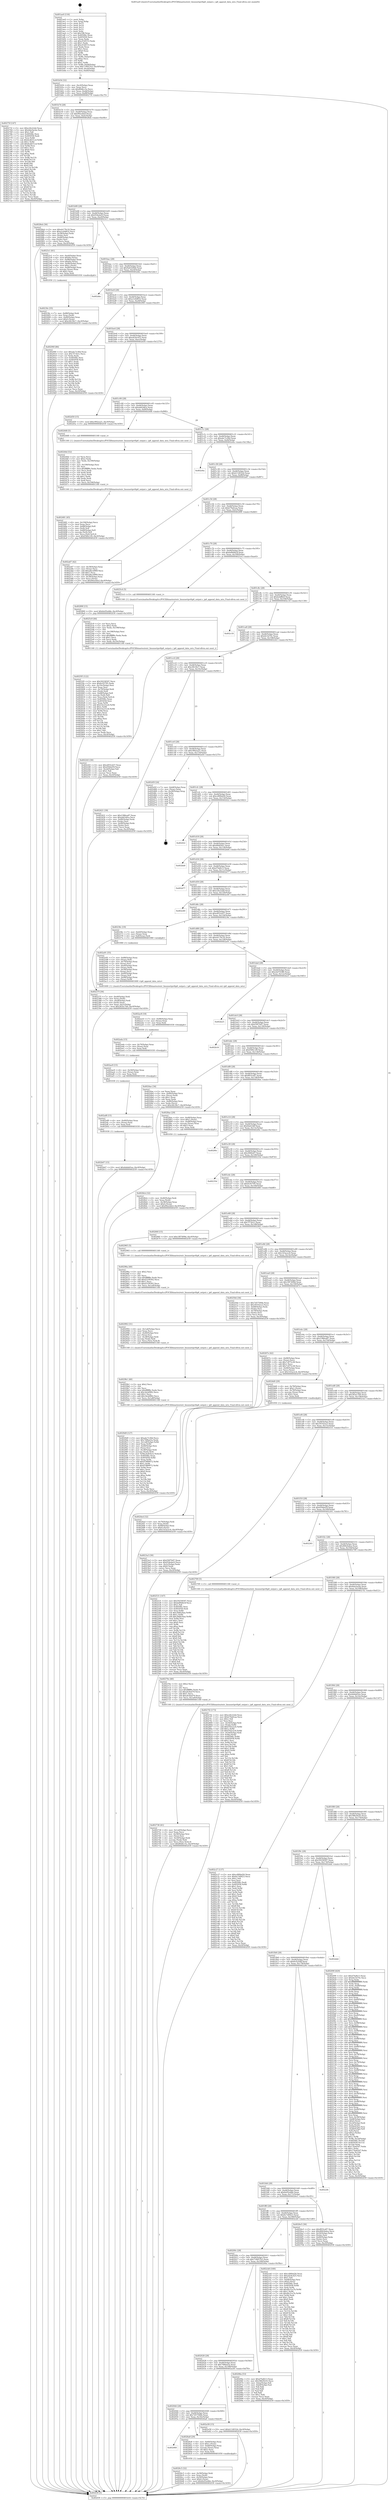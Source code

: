 digraph "0x401ae0" {
  label = "0x401ae0 (/mnt/c/Users/mathe/Desktop/tcc/POCII/binaries/extr_linuxnetipv6ip6_output.c_ip6_append_data_mtu_Final-ollvm.out::main(0))"
  labelloc = "t"
  node[shape=record]

  Entry [label="",width=0.3,height=0.3,shape=circle,fillcolor=black,style=filled]
  "0x401b54" [label="{
     0x401b54 [32]\l
     | [instrs]\l
     &nbsp;&nbsp;0x401b54 \<+6\>: mov -0xc0(%rbp),%eax\l
     &nbsp;&nbsp;0x401b5a \<+2\>: mov %eax,%ecx\l
     &nbsp;&nbsp;0x401b5c \<+6\>: sub $0x80dfcc5e,%ecx\l
     &nbsp;&nbsp;0x401b62 \<+6\>: mov %eax,-0xd4(%rbp)\l
     &nbsp;&nbsp;0x401b68 \<+6\>: mov %ecx,-0xd8(%rbp)\l
     &nbsp;&nbsp;0x401b6e \<+6\>: je 000000000040275f \<main+0xc7f\>\l
  }"]
  "0x40275f" [label="{
     0x40275f [147]\l
     | [instrs]\l
     &nbsp;&nbsp;0x40275f \<+5\>: mov $0xe2fe22dd,%eax\l
     &nbsp;&nbsp;0x402764 \<+5\>: mov $0x4da5acba,%ecx\l
     &nbsp;&nbsp;0x402769 \<+2\>: mov $0x1,%dl\l
     &nbsp;&nbsp;0x40276b \<+7\>: mov 0x40506c,%esi\l
     &nbsp;&nbsp;0x402772 \<+7\>: mov 0x405058,%edi\l
     &nbsp;&nbsp;0x402779 \<+3\>: mov %esi,%r8d\l
     &nbsp;&nbsp;0x40277c \<+7\>: sub $0x6cdb51cd,%r8d\l
     &nbsp;&nbsp;0x402783 \<+4\>: sub $0x1,%r8d\l
     &nbsp;&nbsp;0x402787 \<+7\>: add $0x6cdb51cd,%r8d\l
     &nbsp;&nbsp;0x40278e \<+4\>: imul %r8d,%esi\l
     &nbsp;&nbsp;0x402792 \<+3\>: and $0x1,%esi\l
     &nbsp;&nbsp;0x402795 \<+3\>: cmp $0x0,%esi\l
     &nbsp;&nbsp;0x402798 \<+4\>: sete %r9b\l
     &nbsp;&nbsp;0x40279c \<+3\>: cmp $0xa,%edi\l
     &nbsp;&nbsp;0x40279f \<+4\>: setl %r10b\l
     &nbsp;&nbsp;0x4027a3 \<+3\>: mov %r9b,%r11b\l
     &nbsp;&nbsp;0x4027a6 \<+4\>: xor $0xff,%r11b\l
     &nbsp;&nbsp;0x4027aa \<+3\>: mov %r10b,%bl\l
     &nbsp;&nbsp;0x4027ad \<+3\>: xor $0xff,%bl\l
     &nbsp;&nbsp;0x4027b0 \<+3\>: xor $0x0,%dl\l
     &nbsp;&nbsp;0x4027b3 \<+3\>: mov %r11b,%r14b\l
     &nbsp;&nbsp;0x4027b6 \<+4\>: and $0x0,%r14b\l
     &nbsp;&nbsp;0x4027ba \<+3\>: and %dl,%r9b\l
     &nbsp;&nbsp;0x4027bd \<+3\>: mov %bl,%r15b\l
     &nbsp;&nbsp;0x4027c0 \<+4\>: and $0x0,%r15b\l
     &nbsp;&nbsp;0x4027c4 \<+3\>: and %dl,%r10b\l
     &nbsp;&nbsp;0x4027c7 \<+3\>: or %r9b,%r14b\l
     &nbsp;&nbsp;0x4027ca \<+3\>: or %r10b,%r15b\l
     &nbsp;&nbsp;0x4027cd \<+3\>: xor %r15b,%r14b\l
     &nbsp;&nbsp;0x4027d0 \<+3\>: or %bl,%r11b\l
     &nbsp;&nbsp;0x4027d3 \<+4\>: xor $0xff,%r11b\l
     &nbsp;&nbsp;0x4027d7 \<+3\>: or $0x0,%dl\l
     &nbsp;&nbsp;0x4027da \<+3\>: and %dl,%r11b\l
     &nbsp;&nbsp;0x4027dd \<+3\>: or %r11b,%r14b\l
     &nbsp;&nbsp;0x4027e0 \<+4\>: test $0x1,%r14b\l
     &nbsp;&nbsp;0x4027e4 \<+3\>: cmovne %ecx,%eax\l
     &nbsp;&nbsp;0x4027e7 \<+6\>: mov %eax,-0xc0(%rbp)\l
     &nbsp;&nbsp;0x4027ed \<+5\>: jmp 0000000000402f39 \<main+0x1459\>\l
  }"]
  "0x401b74" [label="{
     0x401b74 [28]\l
     | [instrs]\l
     &nbsp;&nbsp;0x401b74 \<+5\>: jmp 0000000000401b79 \<main+0x99\>\l
     &nbsp;&nbsp;0x401b79 \<+6\>: mov -0xd4(%rbp),%eax\l
     &nbsp;&nbsp;0x401b7f \<+5\>: sub $0x90ee4dcf,%eax\l
     &nbsp;&nbsp;0x401b84 \<+6\>: mov %eax,-0xdc(%rbp)\l
     &nbsp;&nbsp;0x401b8a \<+6\>: je 00000000004028eb \<main+0xe0b\>\l
  }"]
  Exit [label="",width=0.3,height=0.3,shape=circle,fillcolor=black,style=filled,peripheries=2]
  "0x4028eb" [label="{
     0x4028eb [36]\l
     | [instrs]\l
     &nbsp;&nbsp;0x4028eb \<+5\>: mov $0xeb179c16,%eax\l
     &nbsp;&nbsp;0x4028f0 \<+5\>: mov $0xa1e0d832,%ecx\l
     &nbsp;&nbsp;0x4028f5 \<+4\>: mov -0x38(%rbp),%rdx\l
     &nbsp;&nbsp;0x4028f9 \<+2\>: mov (%rdx),%esi\l
     &nbsp;&nbsp;0x4028fb \<+4\>: mov -0x48(%rbp),%rdx\l
     &nbsp;&nbsp;0x4028ff \<+2\>: cmp (%rdx),%esi\l
     &nbsp;&nbsp;0x402901 \<+3\>: cmovl %ecx,%eax\l
     &nbsp;&nbsp;0x402904 \<+6\>: mov %eax,-0xc0(%rbp)\l
     &nbsp;&nbsp;0x40290a \<+5\>: jmp 0000000000402f39 \<main+0x1459\>\l
  }"]
  "0x401b90" [label="{
     0x401b90 [28]\l
     | [instrs]\l
     &nbsp;&nbsp;0x401b90 \<+5\>: jmp 0000000000401b95 \<main+0xb5\>\l
     &nbsp;&nbsp;0x401b95 \<+6\>: mov -0xd4(%rbp),%eax\l
     &nbsp;&nbsp;0x401b9b \<+5\>: sub $0x934ebd1f,%eax\l
     &nbsp;&nbsp;0x401ba0 \<+6\>: mov %eax,-0xe0(%rbp)\l
     &nbsp;&nbsp;0x401ba6 \<+6\>: je 00000000004023c1 \<main+0x8e1\>\l
  }"]
  "0x402b07" [label="{
     0x402b07 [15]\l
     | [instrs]\l
     &nbsp;&nbsp;0x402b07 \<+10\>: movl $0x4dddd5ea,-0xc0(%rbp)\l
     &nbsp;&nbsp;0x402b11 \<+5\>: jmp 0000000000402f39 \<main+0x1459\>\l
  }"]
  "0x4023c1" [label="{
     0x4023c1 [61]\l
     | [instrs]\l
     &nbsp;&nbsp;0x4023c1 \<+7\>: mov -0xa0(%rbp),%rax\l
     &nbsp;&nbsp;0x4023c8 \<+6\>: movl $0x64,(%rax)\l
     &nbsp;&nbsp;0x4023ce \<+7\>: mov -0x98(%rbp),%rax\l
     &nbsp;&nbsp;0x4023d5 \<+6\>: movl $0x64,(%rax)\l
     &nbsp;&nbsp;0x4023db \<+7\>: mov -0x90(%rbp),%rax\l
     &nbsp;&nbsp;0x4023e2 \<+6\>: movl $0x1,(%rax)\l
     &nbsp;&nbsp;0x4023e8 \<+7\>: mov -0x90(%rbp),%rax\l
     &nbsp;&nbsp;0x4023ef \<+3\>: movslq (%rax),%rax\l
     &nbsp;&nbsp;0x4023f2 \<+4\>: shl $0x2,%rax\l
     &nbsp;&nbsp;0x4023f6 \<+3\>: mov %rax,%rdi\l
     &nbsp;&nbsp;0x4023f9 \<+5\>: call 0000000000401050 \<malloc@plt\>\l
     | [calls]\l
     &nbsp;&nbsp;0x401050 \{1\} (unknown)\l
  }"]
  "0x401bac" [label="{
     0x401bac [28]\l
     | [instrs]\l
     &nbsp;&nbsp;0x401bac \<+5\>: jmp 0000000000401bb1 \<main+0xd1\>\l
     &nbsp;&nbsp;0x401bb1 \<+6\>: mov -0xd4(%rbp),%eax\l
     &nbsp;&nbsp;0x401bb7 \<+5\>: sub $0x9a6320b4,%eax\l
     &nbsp;&nbsp;0x401bbc \<+6\>: mov %eax,-0xe4(%rbp)\l
     &nbsp;&nbsp;0x401bc2 \<+6\>: je 0000000000402dbc \<main+0x12dc\>\l
  }"]
  "0x402af8" [label="{
     0x402af8 [15]\l
     | [instrs]\l
     &nbsp;&nbsp;0x402af8 \<+4\>: mov -0x40(%rbp),%rax\l
     &nbsp;&nbsp;0x402afc \<+3\>: mov (%rax),%rax\l
     &nbsp;&nbsp;0x402aff \<+3\>: mov %rax,%rdi\l
     &nbsp;&nbsp;0x402b02 \<+5\>: call 0000000000401030 \<free@plt\>\l
     | [calls]\l
     &nbsp;&nbsp;0x401030 \{1\} (unknown)\l
  }"]
  "0x402dbc" [label="{
     0x402dbc\l
  }", style=dashed]
  "0x401bc8" [label="{
     0x401bc8 [28]\l
     | [instrs]\l
     &nbsp;&nbsp;0x401bc8 \<+5\>: jmp 0000000000401bcd \<main+0xed\>\l
     &nbsp;&nbsp;0x401bcd \<+6\>: mov -0xd4(%rbp),%eax\l
     &nbsp;&nbsp;0x401bd3 \<+5\>: sub $0xa1e0d832,%eax\l
     &nbsp;&nbsp;0x401bd8 \<+6\>: mov %eax,-0xe8(%rbp)\l
     &nbsp;&nbsp;0x401bde \<+6\>: je 000000000040290f \<main+0xe2f\>\l
  }"]
  "0x402ae9" [label="{
     0x402ae9 [15]\l
     | [instrs]\l
     &nbsp;&nbsp;0x402ae9 \<+4\>: mov -0x58(%rbp),%rax\l
     &nbsp;&nbsp;0x402aed \<+3\>: mov (%rax),%rax\l
     &nbsp;&nbsp;0x402af0 \<+3\>: mov %rax,%rdi\l
     &nbsp;&nbsp;0x402af3 \<+5\>: call 0000000000401030 \<free@plt\>\l
     | [calls]\l
     &nbsp;&nbsp;0x401030 \{1\} (unknown)\l
  }"]
  "0x40290f" [label="{
     0x40290f [86]\l
     | [instrs]\l
     &nbsp;&nbsp;0x40290f \<+5\>: mov $0xabc7e36d,%eax\l
     &nbsp;&nbsp;0x402914 \<+5\>: mov $0x7f72b1c,%ecx\l
     &nbsp;&nbsp;0x402919 \<+2\>: xor %edx,%edx\l
     &nbsp;&nbsp;0x40291b \<+7\>: mov 0x40506c,%esi\l
     &nbsp;&nbsp;0x402922 \<+7\>: mov 0x405058,%edi\l
     &nbsp;&nbsp;0x402929 \<+3\>: sub $0x1,%edx\l
     &nbsp;&nbsp;0x40292c \<+3\>: mov %esi,%r8d\l
     &nbsp;&nbsp;0x40292f \<+3\>: add %edx,%r8d\l
     &nbsp;&nbsp;0x402932 \<+4\>: imul %r8d,%esi\l
     &nbsp;&nbsp;0x402936 \<+3\>: and $0x1,%esi\l
     &nbsp;&nbsp;0x402939 \<+3\>: cmp $0x0,%esi\l
     &nbsp;&nbsp;0x40293c \<+4\>: sete %r9b\l
     &nbsp;&nbsp;0x402940 \<+3\>: cmp $0xa,%edi\l
     &nbsp;&nbsp;0x402943 \<+4\>: setl %r10b\l
     &nbsp;&nbsp;0x402947 \<+3\>: mov %r9b,%r11b\l
     &nbsp;&nbsp;0x40294a \<+3\>: and %r10b,%r11b\l
     &nbsp;&nbsp;0x40294d \<+3\>: xor %r10b,%r9b\l
     &nbsp;&nbsp;0x402950 \<+3\>: or %r9b,%r11b\l
     &nbsp;&nbsp;0x402953 \<+4\>: test $0x1,%r11b\l
     &nbsp;&nbsp;0x402957 \<+3\>: cmovne %ecx,%eax\l
     &nbsp;&nbsp;0x40295a \<+6\>: mov %eax,-0xc0(%rbp)\l
     &nbsp;&nbsp;0x402960 \<+5\>: jmp 0000000000402f39 \<main+0x1459\>\l
  }"]
  "0x401be4" [label="{
     0x401be4 [28]\l
     | [instrs]\l
     &nbsp;&nbsp;0x401be4 \<+5\>: jmp 0000000000401be9 \<main+0x109\>\l
     &nbsp;&nbsp;0x401be9 \<+6\>: mov -0xd4(%rbp),%eax\l
     &nbsp;&nbsp;0x401bef \<+5\>: sub $0xa424c425,%eax\l
     &nbsp;&nbsp;0x401bf4 \<+6\>: mov %eax,-0xec(%rbp)\l
     &nbsp;&nbsp;0x401bfa \<+6\>: je 0000000000402d50 \<main+0x1270\>\l
  }"]
  "0x402ada" [label="{
     0x402ada [15]\l
     | [instrs]\l
     &nbsp;&nbsp;0x402ada \<+4\>: mov -0x70(%rbp),%rax\l
     &nbsp;&nbsp;0x402ade \<+3\>: mov (%rax),%rax\l
     &nbsp;&nbsp;0x402ae1 \<+3\>: mov %rax,%rdi\l
     &nbsp;&nbsp;0x402ae4 \<+5\>: call 0000000000401030 \<free@plt\>\l
     | [calls]\l
     &nbsp;&nbsp;0x401030 \{1\} (unknown)\l
  }"]
  "0x402d50" [label="{
     0x402d50 [15]\l
     | [instrs]\l
     &nbsp;&nbsp;0x402d50 \<+10\>: movl $0xc992ea21,-0xc0(%rbp)\l
     &nbsp;&nbsp;0x402d5a \<+5\>: jmp 0000000000402f39 \<main+0x1459\>\l
  }"]
  "0x401c00" [label="{
     0x401c00 [28]\l
     | [instrs]\l
     &nbsp;&nbsp;0x401c00 \<+5\>: jmp 0000000000401c05 \<main+0x125\>\l
     &nbsp;&nbsp;0x401c05 \<+6\>: mov -0xd4(%rbp),%eax\l
     &nbsp;&nbsp;0x401c0b \<+5\>: sub $0xab63dfca,%eax\l
     &nbsp;&nbsp;0x401c10 \<+6\>: mov %eax,-0xf0(%rbp)\l
     &nbsp;&nbsp;0x401c16 \<+6\>: je 0000000000402448 \<main+0x968\>\l
  }"]
  "0x402ac8" [label="{
     0x402ac8 [18]\l
     | [instrs]\l
     &nbsp;&nbsp;0x402ac8 \<+7\>: mov -0x88(%rbp),%rax\l
     &nbsp;&nbsp;0x402acf \<+3\>: mov (%rax),%rax\l
     &nbsp;&nbsp;0x402ad2 \<+3\>: mov %rax,%rdi\l
     &nbsp;&nbsp;0x402ad5 \<+5\>: call 0000000000401030 \<free@plt\>\l
     | [calls]\l
     &nbsp;&nbsp;0x401030 \{1\} (unknown)\l
  }"]
  "0x402448" [label="{
     0x402448 [5]\l
     | [instrs]\l
     &nbsp;&nbsp;0x402448 \<+5\>: call 0000000000401160 \<next_i\>\l
     | [calls]\l
     &nbsp;&nbsp;0x401160 \{1\} (/mnt/c/Users/mathe/Desktop/tcc/POCII/binaries/extr_linuxnetipv6ip6_output.c_ip6_append_data_mtu_Final-ollvm.out::next_i)\l
  }"]
  "0x401c1c" [label="{
     0x401c1c [28]\l
     | [instrs]\l
     &nbsp;&nbsp;0x401c1c \<+5\>: jmp 0000000000401c21 \<main+0x141\>\l
     &nbsp;&nbsp;0x401c21 \<+6\>: mov -0xd4(%rbp),%eax\l
     &nbsp;&nbsp;0x401c27 \<+5\>: sub $0xabc7e36d,%eax\l
     &nbsp;&nbsp;0x401c2c \<+6\>: mov %eax,-0xf4(%rbp)\l
     &nbsp;&nbsp;0x401c32 \<+6\>: je 0000000000402e6a \<main+0x138a\>\l
  }"]
  "0x4029d9" [label="{
     0x4029d9 [127]\l
     | [instrs]\l
     &nbsp;&nbsp;0x4029d9 \<+5\>: mov $0xabc7e36d,%ecx\l
     &nbsp;&nbsp;0x4029de \<+5\>: mov $0x74f8ad3a,%edx\l
     &nbsp;&nbsp;0x4029e3 \<+7\>: mov -0x1a8(%rbp),%r8d\l
     &nbsp;&nbsp;0x4029ea \<+4\>: imul %eax,%r8d\l
     &nbsp;&nbsp;0x4029ee \<+4\>: mov -0x40(%rbp),%rsi\l
     &nbsp;&nbsp;0x4029f2 \<+3\>: mov (%rsi),%rsi\l
     &nbsp;&nbsp;0x4029f5 \<+4\>: mov -0x38(%rbp),%rdi\l
     &nbsp;&nbsp;0x4029f9 \<+3\>: movslq (%rdi),%rdi\l
     &nbsp;&nbsp;0x4029fc \<+5\>: mov %r8d,0x4(%rsi,%rdi,8)\l
     &nbsp;&nbsp;0x402a01 \<+7\>: mov 0x40506c,%eax\l
     &nbsp;&nbsp;0x402a08 \<+8\>: mov 0x405058,%r8d\l
     &nbsp;&nbsp;0x402a10 \<+3\>: mov %eax,%r9d\l
     &nbsp;&nbsp;0x402a13 \<+7\>: add $0x97889972,%r9d\l
     &nbsp;&nbsp;0x402a1a \<+4\>: sub $0x1,%r9d\l
     &nbsp;&nbsp;0x402a1e \<+7\>: sub $0x97889972,%r9d\l
     &nbsp;&nbsp;0x402a25 \<+4\>: imul %r9d,%eax\l
     &nbsp;&nbsp;0x402a29 \<+3\>: and $0x1,%eax\l
     &nbsp;&nbsp;0x402a2c \<+3\>: cmp $0x0,%eax\l
     &nbsp;&nbsp;0x402a2f \<+4\>: sete %r10b\l
     &nbsp;&nbsp;0x402a33 \<+4\>: cmp $0xa,%r8d\l
     &nbsp;&nbsp;0x402a37 \<+4\>: setl %r11b\l
     &nbsp;&nbsp;0x402a3b \<+3\>: mov %r10b,%bl\l
     &nbsp;&nbsp;0x402a3e \<+3\>: and %r11b,%bl\l
     &nbsp;&nbsp;0x402a41 \<+3\>: xor %r11b,%r10b\l
     &nbsp;&nbsp;0x402a44 \<+3\>: or %r10b,%bl\l
     &nbsp;&nbsp;0x402a47 \<+3\>: test $0x1,%bl\l
     &nbsp;&nbsp;0x402a4a \<+3\>: cmovne %edx,%ecx\l
     &nbsp;&nbsp;0x402a4d \<+6\>: mov %ecx,-0xc0(%rbp)\l
     &nbsp;&nbsp;0x402a53 \<+5\>: jmp 0000000000402f39 \<main+0x1459\>\l
  }"]
  "0x402e6a" [label="{
     0x402e6a\l
  }", style=dashed]
  "0x401c38" [label="{
     0x401c38 [28]\l
     | [instrs]\l
     &nbsp;&nbsp;0x401c38 \<+5\>: jmp 0000000000401c3d \<main+0x15d\>\l
     &nbsp;&nbsp;0x401c3d \<+6\>: mov -0xd4(%rbp),%eax\l
     &nbsp;&nbsp;0x401c43 \<+5\>: sub $0xb114032d,%eax\l
     &nbsp;&nbsp;0x401c48 \<+6\>: mov %eax,-0xf8(%rbp)\l
     &nbsp;&nbsp;0x401c4e \<+6\>: je 0000000000402a67 \<main+0xf87\>\l
  }"]
  "0x4029b1" [label="{
     0x4029b1 [40]\l
     | [instrs]\l
     &nbsp;&nbsp;0x4029b1 \<+5\>: mov $0x2,%ecx\l
     &nbsp;&nbsp;0x4029b6 \<+1\>: cltd\l
     &nbsp;&nbsp;0x4029b7 \<+2\>: idiv %ecx\l
     &nbsp;&nbsp;0x4029b9 \<+6\>: imul $0xfffffffe,%edx,%ecx\l
     &nbsp;&nbsp;0x4029bf \<+6\>: sub $0x3dcbf982,%ecx\l
     &nbsp;&nbsp;0x4029c5 \<+3\>: add $0x1,%ecx\l
     &nbsp;&nbsp;0x4029c8 \<+6\>: add $0x3dcbf982,%ecx\l
     &nbsp;&nbsp;0x4029ce \<+6\>: mov %ecx,-0x1a8(%rbp)\l
     &nbsp;&nbsp;0x4029d4 \<+5\>: call 0000000000401160 \<next_i\>\l
     | [calls]\l
     &nbsp;&nbsp;0x401160 \{1\} (/mnt/c/Users/mathe/Desktop/tcc/POCII/binaries/extr_linuxnetipv6ip6_output.c_ip6_append_data_mtu_Final-ollvm.out::next_i)\l
  }"]
  "0x402a67" [label="{
     0x402a67 [42]\l
     | [instrs]\l
     &nbsp;&nbsp;0x402a67 \<+4\>: mov -0x38(%rbp),%rax\l
     &nbsp;&nbsp;0x402a6b \<+2\>: mov (%rax),%ecx\l
     &nbsp;&nbsp;0x402a6d \<+6\>: add $0xa8ecd969,%ecx\l
     &nbsp;&nbsp;0x402a73 \<+3\>: add $0x1,%ecx\l
     &nbsp;&nbsp;0x402a76 \<+6\>: sub $0xa8ecd969,%ecx\l
     &nbsp;&nbsp;0x402a7c \<+4\>: mov -0x38(%rbp),%rax\l
     &nbsp;&nbsp;0x402a80 \<+2\>: mov %ecx,(%rax)\l
     &nbsp;&nbsp;0x402a82 \<+10\>: movl $0x90ee4dcf,-0xc0(%rbp)\l
     &nbsp;&nbsp;0x402a8c \<+5\>: jmp 0000000000402f39 \<main+0x1459\>\l
  }"]
  "0x401c54" [label="{
     0x401c54 [28]\l
     | [instrs]\l
     &nbsp;&nbsp;0x401c54 \<+5\>: jmp 0000000000401c59 \<main+0x179\>\l
     &nbsp;&nbsp;0x401c59 \<+6\>: mov -0xd4(%rbp),%eax\l
     &nbsp;&nbsp;0x401c5f \<+5\>: sub $0xb79a0caa,%eax\l
     &nbsp;&nbsp;0x401c64 \<+6\>: mov %eax,-0xfc(%rbp)\l
     &nbsp;&nbsp;0x401c6a \<+6\>: je 000000000040289f \<main+0xdbf\>\l
  }"]
  "0x402992" [label="{
     0x402992 [31]\l
     | [instrs]\l
     &nbsp;&nbsp;0x402992 \<+6\>: mov -0x1a4(%rbp),%ecx\l
     &nbsp;&nbsp;0x402998 \<+3\>: imul %eax,%ecx\l
     &nbsp;&nbsp;0x40299b \<+4\>: mov -0x40(%rbp),%rsi\l
     &nbsp;&nbsp;0x40299f \<+3\>: mov (%rsi),%rsi\l
     &nbsp;&nbsp;0x4029a2 \<+4\>: mov -0x38(%rbp),%rdi\l
     &nbsp;&nbsp;0x4029a6 \<+3\>: movslq (%rdi),%rdi\l
     &nbsp;&nbsp;0x4029a9 \<+3\>: mov %ecx,(%rsi,%rdi,8)\l
     &nbsp;&nbsp;0x4029ac \<+5\>: call 0000000000401160 \<next_i\>\l
     | [calls]\l
     &nbsp;&nbsp;0x401160 \{1\} (/mnt/c/Users/mathe/Desktop/tcc/POCII/binaries/extr_linuxnetipv6ip6_output.c_ip6_append_data_mtu_Final-ollvm.out::next_i)\l
  }"]
  "0x40289f" [label="{
     0x40289f [15]\l
     | [instrs]\l
     &nbsp;&nbsp;0x40289f \<+10\>: movl $0x6e05edbb,-0xc0(%rbp)\l
     &nbsp;&nbsp;0x4028a9 \<+5\>: jmp 0000000000402f39 \<main+0x1459\>\l
  }"]
  "0x401c70" [label="{
     0x401c70 [28]\l
     | [instrs]\l
     &nbsp;&nbsp;0x401c70 \<+5\>: jmp 0000000000401c75 \<main+0x195\>\l
     &nbsp;&nbsp;0x401c75 \<+6\>: mov -0xd4(%rbp),%eax\l
     &nbsp;&nbsp;0x401c7b \<+5\>: sub $0xbd944b3f,%eax\l
     &nbsp;&nbsp;0x401c80 \<+6\>: mov %eax,-0x100(%rbp)\l
     &nbsp;&nbsp;0x401c86 \<+6\>: je 00000000004025c4 \<main+0xae4\>\l
  }"]
  "0x40296a" [label="{
     0x40296a [40]\l
     | [instrs]\l
     &nbsp;&nbsp;0x40296a \<+5\>: mov $0x2,%ecx\l
     &nbsp;&nbsp;0x40296f \<+1\>: cltd\l
     &nbsp;&nbsp;0x402970 \<+2\>: idiv %ecx\l
     &nbsp;&nbsp;0x402972 \<+6\>: imul $0xfffffffe,%edx,%ecx\l
     &nbsp;&nbsp;0x402978 \<+6\>: add $0xd31f9302,%ecx\l
     &nbsp;&nbsp;0x40297e \<+3\>: add $0x1,%ecx\l
     &nbsp;&nbsp;0x402981 \<+6\>: sub $0xd31f9302,%ecx\l
     &nbsp;&nbsp;0x402987 \<+6\>: mov %ecx,-0x1a4(%rbp)\l
     &nbsp;&nbsp;0x40298d \<+5\>: call 0000000000401160 \<next_i\>\l
     | [calls]\l
     &nbsp;&nbsp;0x401160 \{1\} (/mnt/c/Users/mathe/Desktop/tcc/POCII/binaries/extr_linuxnetipv6ip6_output.c_ip6_append_data_mtu_Final-ollvm.out::next_i)\l
  }"]
  "0x4025c4" [label="{
     0x4025c4 [5]\l
     | [instrs]\l
     &nbsp;&nbsp;0x4025c4 \<+5\>: call 0000000000401160 \<next_i\>\l
     | [calls]\l
     &nbsp;&nbsp;0x401160 \{1\} (/mnt/c/Users/mathe/Desktop/tcc/POCII/binaries/extr_linuxnetipv6ip6_output.c_ip6_append_data_mtu_Final-ollvm.out::next_i)\l
  }"]
  "0x401c8c" [label="{
     0x401c8c [28]\l
     | [instrs]\l
     &nbsp;&nbsp;0x401c8c \<+5\>: jmp 0000000000401c91 \<main+0x1b1\>\l
     &nbsp;&nbsp;0x401c91 \<+6\>: mov -0xd4(%rbp),%eax\l
     &nbsp;&nbsp;0x401c97 \<+5\>: sub $0xbebfffe0,%eax\l
     &nbsp;&nbsp;0x401c9c \<+6\>: mov %eax,-0x104(%rbp)\l
     &nbsp;&nbsp;0x401ca2 \<+6\>: je 0000000000402c18 \<main+0x1138\>\l
  }"]
  "0x4028cb" [label="{
     0x4028cb [32]\l
     | [instrs]\l
     &nbsp;&nbsp;0x4028cb \<+4\>: mov -0x40(%rbp),%rdi\l
     &nbsp;&nbsp;0x4028cf \<+3\>: mov %rax,(%rdi)\l
     &nbsp;&nbsp;0x4028d2 \<+4\>: mov -0x38(%rbp),%rax\l
     &nbsp;&nbsp;0x4028d6 \<+6\>: movl $0x0,(%rax)\l
     &nbsp;&nbsp;0x4028dc \<+10\>: movl $0x90ee4dcf,-0xc0(%rbp)\l
     &nbsp;&nbsp;0x4028e6 \<+5\>: jmp 0000000000402f39 \<main+0x1459\>\l
  }"]
  "0x402c18" [label="{
     0x402c18\l
  }", style=dashed]
  "0x401ca8" [label="{
     0x401ca8 [28]\l
     | [instrs]\l
     &nbsp;&nbsp;0x401ca8 \<+5\>: jmp 0000000000401cad \<main+0x1cd\>\l
     &nbsp;&nbsp;0x401cad \<+6\>: mov -0xd4(%rbp),%eax\l
     &nbsp;&nbsp;0x401cb3 \<+5\>: sub $0xbfc5d70c,%eax\l
     &nbsp;&nbsp;0x401cb8 \<+6\>: mov %eax,-0x108(%rbp)\l
     &nbsp;&nbsp;0x401cbe \<+6\>: je 0000000000402243 \<main+0x763\>\l
  }"]
  "0x402736" [label="{
     0x402736 [41]\l
     | [instrs]\l
     &nbsp;&nbsp;0x402736 \<+6\>: mov -0x1a0(%rbp),%ecx\l
     &nbsp;&nbsp;0x40273c \<+3\>: imul %eax,%ecx\l
     &nbsp;&nbsp;0x40273f \<+4\>: mov -0x58(%rbp),%rsi\l
     &nbsp;&nbsp;0x402743 \<+3\>: mov (%rsi),%rsi\l
     &nbsp;&nbsp;0x402746 \<+4\>: mov -0x50(%rbp),%rdi\l
     &nbsp;&nbsp;0x40274a \<+3\>: movslq (%rdi),%rdi\l
     &nbsp;&nbsp;0x40274d \<+3\>: mov %ecx,(%rsi,%rdi,4)\l
     &nbsp;&nbsp;0x402750 \<+10\>: movl $0x80dfcc5e,-0xc0(%rbp)\l
     &nbsp;&nbsp;0x40275a \<+5\>: jmp 0000000000402f39 \<main+0x1459\>\l
  }"]
  "0x402243" [label="{
     0x402243 [30]\l
     | [instrs]\l
     &nbsp;&nbsp;0x402243 \<+5\>: mov $0xe855cb57,%eax\l
     &nbsp;&nbsp;0x402248 \<+5\>: mov $0x456def5f,%ecx\l
     &nbsp;&nbsp;0x40224d \<+3\>: mov -0x2d(%rbp),%dl\l
     &nbsp;&nbsp;0x402250 \<+3\>: test $0x1,%dl\l
     &nbsp;&nbsp;0x402253 \<+3\>: cmovne %ecx,%eax\l
     &nbsp;&nbsp;0x402256 \<+6\>: mov %eax,-0xc0(%rbp)\l
     &nbsp;&nbsp;0x40225c \<+5\>: jmp 0000000000402f39 \<main+0x1459\>\l
  }"]
  "0x401cc4" [label="{
     0x401cc4 [28]\l
     | [instrs]\l
     &nbsp;&nbsp;0x401cc4 \<+5\>: jmp 0000000000401cc9 \<main+0x1e9\>\l
     &nbsp;&nbsp;0x401cc9 \<+6\>: mov -0xd4(%rbp),%eax\l
     &nbsp;&nbsp;0x401ccf \<+5\>: sub $0xc6fc56c7,%eax\l
     &nbsp;&nbsp;0x401cd4 \<+6\>: mov %eax,-0x10c(%rbp)\l
     &nbsp;&nbsp;0x401cda \<+6\>: je 0000000000402421 \<main+0x941\>\l
  }"]
  "0x40270e" [label="{
     0x40270e [40]\l
     | [instrs]\l
     &nbsp;&nbsp;0x40270e \<+5\>: mov $0x2,%ecx\l
     &nbsp;&nbsp;0x402713 \<+1\>: cltd\l
     &nbsp;&nbsp;0x402714 \<+2\>: idiv %ecx\l
     &nbsp;&nbsp;0x402716 \<+6\>: imul $0xfffffffe,%edx,%ecx\l
     &nbsp;&nbsp;0x40271c \<+6\>: sub $0xa63fad79,%ecx\l
     &nbsp;&nbsp;0x402722 \<+3\>: add $0x1,%ecx\l
     &nbsp;&nbsp;0x402725 \<+6\>: add $0xa63fad79,%ecx\l
     &nbsp;&nbsp;0x40272b \<+6\>: mov %ecx,-0x1a0(%rbp)\l
     &nbsp;&nbsp;0x402731 \<+5\>: call 0000000000401160 \<next_i\>\l
     | [calls]\l
     &nbsp;&nbsp;0x401160 \{1\} (/mnt/c/Users/mathe/Desktop/tcc/POCII/binaries/extr_linuxnetipv6ip6_output.c_ip6_append_data_mtu_Final-ollvm.out::next_i)\l
  }"]
  "0x402421" [label="{
     0x402421 [39]\l
     | [instrs]\l
     &nbsp;&nbsp;0x402421 \<+5\>: mov $0x2386ea87,%eax\l
     &nbsp;&nbsp;0x402426 \<+5\>: mov $0xab63dfca,%ecx\l
     &nbsp;&nbsp;0x40242b \<+4\>: mov -0x80(%rbp),%rdx\l
     &nbsp;&nbsp;0x40242f \<+2\>: mov (%rdx),%esi\l
     &nbsp;&nbsp;0x402431 \<+7\>: mov -0x90(%rbp),%rdx\l
     &nbsp;&nbsp;0x402438 \<+2\>: cmp (%rdx),%esi\l
     &nbsp;&nbsp;0x40243a \<+3\>: cmovl %ecx,%eax\l
     &nbsp;&nbsp;0x40243d \<+6\>: mov %eax,-0xc0(%rbp)\l
     &nbsp;&nbsp;0x402443 \<+5\>: jmp 0000000000402f39 \<main+0x1459\>\l
  }"]
  "0x401ce0" [label="{
     0x401ce0 [28]\l
     | [instrs]\l
     &nbsp;&nbsp;0x401ce0 \<+5\>: jmp 0000000000401ce5 \<main+0x205\>\l
     &nbsp;&nbsp;0x401ce5 \<+6\>: mov -0xd4(%rbp),%eax\l
     &nbsp;&nbsp;0x401ceb \<+5\>: sub $0xc992ea21,%eax\l
     &nbsp;&nbsp;0x401cf0 \<+6\>: mov %eax,-0x110(%rbp)\l
     &nbsp;&nbsp;0x401cf6 \<+6\>: je 0000000000402d5f \<main+0x127f\>\l
  }"]
  "0x4026c5" [label="{
     0x4026c5 [32]\l
     | [instrs]\l
     &nbsp;&nbsp;0x4026c5 \<+4\>: mov -0x58(%rbp),%rdi\l
     &nbsp;&nbsp;0x4026c9 \<+3\>: mov %rax,(%rdi)\l
     &nbsp;&nbsp;0x4026cc \<+4\>: mov -0x50(%rbp),%rax\l
     &nbsp;&nbsp;0x4026d0 \<+6\>: movl $0x0,(%rax)\l
     &nbsp;&nbsp;0x4026d6 \<+10\>: movl $0x6e05edbb,-0xc0(%rbp)\l
     &nbsp;&nbsp;0x4026e0 \<+5\>: jmp 0000000000402f39 \<main+0x1459\>\l
  }"]
  "0x402d5f" [label="{
     0x402d5f [24]\l
     | [instrs]\l
     &nbsp;&nbsp;0x402d5f \<+7\>: mov -0xb8(%rbp),%rax\l
     &nbsp;&nbsp;0x402d66 \<+2\>: mov (%rax),%eax\l
     &nbsp;&nbsp;0x402d68 \<+4\>: lea -0x28(%rbp),%rsp\l
     &nbsp;&nbsp;0x402d6c \<+1\>: pop %rbx\l
     &nbsp;&nbsp;0x402d6d \<+2\>: pop %r12\l
     &nbsp;&nbsp;0x402d6f \<+2\>: pop %r13\l
     &nbsp;&nbsp;0x402d71 \<+2\>: pop %r14\l
     &nbsp;&nbsp;0x402d73 \<+2\>: pop %r15\l
     &nbsp;&nbsp;0x402d75 \<+1\>: pop %rbp\l
     &nbsp;&nbsp;0x402d76 \<+1\>: ret\l
  }"]
  "0x401cfc" [label="{
     0x401cfc [28]\l
     | [instrs]\l
     &nbsp;&nbsp;0x401cfc \<+5\>: jmp 0000000000401d01 \<main+0x221\>\l
     &nbsp;&nbsp;0x401d01 \<+6\>: mov -0xd4(%rbp),%eax\l
     &nbsp;&nbsp;0x401d07 \<+5\>: sub $0xcd90bd26,%eax\l
     &nbsp;&nbsp;0x401d0c \<+6\>: mov %eax,-0x114(%rbp)\l
     &nbsp;&nbsp;0x401d12 \<+6\>: je 0000000000402f22 \<main+0x1442\>\l
  }"]
  "0x402060" [label="{
     0x402060\l
  }", style=dashed]
  "0x402f22" [label="{
     0x402f22\l
  }", style=dashed]
  "0x401d18" [label="{
     0x401d18 [28]\l
     | [instrs]\l
     &nbsp;&nbsp;0x401d18 \<+5\>: jmp 0000000000401d1d \<main+0x23d\>\l
     &nbsp;&nbsp;0x401d1d \<+6\>: mov -0xd4(%rbp),%eax\l
     &nbsp;&nbsp;0x401d23 \<+5\>: sub $0xd0df20cc,%eax\l
     &nbsp;&nbsp;0x401d28 \<+6\>: mov %eax,-0x118(%rbp)\l
     &nbsp;&nbsp;0x401d2e \<+6\>: je 0000000000402bb8 \<main+0x10d8\>\l
  }"]
  "0x4026a8" [label="{
     0x4026a8 [29]\l
     | [instrs]\l
     &nbsp;&nbsp;0x4026a8 \<+4\>: mov -0x60(%rbp),%rax\l
     &nbsp;&nbsp;0x4026ac \<+6\>: movl $0x1,(%rax)\l
     &nbsp;&nbsp;0x4026b2 \<+4\>: mov -0x60(%rbp),%rax\l
     &nbsp;&nbsp;0x4026b6 \<+3\>: movslq (%rax),%rax\l
     &nbsp;&nbsp;0x4026b9 \<+4\>: shl $0x2,%rax\l
     &nbsp;&nbsp;0x4026bd \<+3\>: mov %rax,%rdi\l
     &nbsp;&nbsp;0x4026c0 \<+5\>: call 0000000000401050 \<malloc@plt\>\l
     | [calls]\l
     &nbsp;&nbsp;0x401050 \{1\} (unknown)\l
  }"]
  "0x402bb8" [label="{
     0x402bb8\l
  }", style=dashed]
  "0x401d34" [label="{
     0x401d34 [28]\l
     | [instrs]\l
     &nbsp;&nbsp;0x401d34 \<+5\>: jmp 0000000000401d39 \<main+0x259\>\l
     &nbsp;&nbsp;0x401d39 \<+6\>: mov -0xd4(%rbp),%eax\l
     &nbsp;&nbsp;0x401d3f \<+5\>: sub $0xd7fafb13,%eax\l
     &nbsp;&nbsp;0x401d44 \<+6\>: mov %eax,-0x11c(%rbp)\l
     &nbsp;&nbsp;0x401d4a \<+6\>: je 0000000000402d77 \<main+0x1297\>\l
  }"]
  "0x402044" [label="{
     0x402044 [28]\l
     | [instrs]\l
     &nbsp;&nbsp;0x402044 \<+5\>: jmp 0000000000402049 \<main+0x569\>\l
     &nbsp;&nbsp;0x402049 \<+6\>: mov -0xd4(%rbp),%eax\l
     &nbsp;&nbsp;0x40204f \<+5\>: sub $0x7d57584b,%eax\l
     &nbsp;&nbsp;0x402054 \<+6\>: mov %eax,-0x18c(%rbp)\l
     &nbsp;&nbsp;0x40205a \<+6\>: je 00000000004026a8 \<main+0xbc8\>\l
  }"]
  "0x402d77" [label="{
     0x402d77\l
  }", style=dashed]
  "0x401d50" [label="{
     0x401d50 [28]\l
     | [instrs]\l
     &nbsp;&nbsp;0x401d50 \<+5\>: jmp 0000000000401d55 \<main+0x275\>\l
     &nbsp;&nbsp;0x401d55 \<+6\>: mov -0xd4(%rbp),%eax\l
     &nbsp;&nbsp;0x401d5b \<+5\>: sub $0xe2fe22dd,%eax\l
     &nbsp;&nbsp;0x401d60 \<+6\>: mov %eax,-0x120(%rbp)\l
     &nbsp;&nbsp;0x401d66 \<+6\>: je 0000000000402e40 \<main+0x1360\>\l
  }"]
  "0x402a58" [label="{
     0x402a58 [15]\l
     | [instrs]\l
     &nbsp;&nbsp;0x402a58 \<+10\>: movl $0xb114032d,-0xc0(%rbp)\l
     &nbsp;&nbsp;0x402a62 \<+5\>: jmp 0000000000402f39 \<main+0x1459\>\l
  }"]
  "0x402e40" [label="{
     0x402e40\l
  }", style=dashed]
  "0x401d6c" [label="{
     0x401d6c [28]\l
     | [instrs]\l
     &nbsp;&nbsp;0x401d6c \<+5\>: jmp 0000000000401d71 \<main+0x291\>\l
     &nbsp;&nbsp;0x401d71 \<+6\>: mov -0xd4(%rbp),%eax\l
     &nbsp;&nbsp;0x401d77 \<+5\>: sub $0xe855cb57,%eax\l
     &nbsp;&nbsp;0x401d7c \<+6\>: mov %eax,-0x124(%rbp)\l
     &nbsp;&nbsp;0x401d82 \<+6\>: je 000000000040236c \<main+0x88c\>\l
  }"]
  "0x4025f5" [label="{
     0x4025f5 [122]\l
     | [instrs]\l
     &nbsp;&nbsp;0x4025f5 \<+5\>: mov $0x59258597,%ecx\l
     &nbsp;&nbsp;0x4025fa \<+5\>: mov $0x6c93795,%edx\l
     &nbsp;&nbsp;0x4025ff \<+6\>: mov -0x19c(%rbp),%esi\l
     &nbsp;&nbsp;0x402605 \<+3\>: imul %eax,%esi\l
     &nbsp;&nbsp;0x402608 \<+4\>: mov -0x70(%rbp),%rdi\l
     &nbsp;&nbsp;0x40260c \<+3\>: mov (%rdi),%rdi\l
     &nbsp;&nbsp;0x40260f \<+4\>: mov -0x68(%rbp),%r8\l
     &nbsp;&nbsp;0x402613 \<+3\>: movslq (%r8),%r8\l
     &nbsp;&nbsp;0x402616 \<+4\>: mov %esi,(%rdi,%r8,4)\l
     &nbsp;&nbsp;0x40261a \<+7\>: mov 0x40506c,%eax\l
     &nbsp;&nbsp;0x402621 \<+7\>: mov 0x405058,%esi\l
     &nbsp;&nbsp;0x402628 \<+3\>: mov %eax,%r9d\l
     &nbsp;&nbsp;0x40262b \<+7\>: add $0x53e23ce4,%r9d\l
     &nbsp;&nbsp;0x402632 \<+4\>: sub $0x1,%r9d\l
     &nbsp;&nbsp;0x402636 \<+7\>: sub $0x53e23ce4,%r9d\l
     &nbsp;&nbsp;0x40263d \<+4\>: imul %r9d,%eax\l
     &nbsp;&nbsp;0x402641 \<+3\>: and $0x1,%eax\l
     &nbsp;&nbsp;0x402644 \<+3\>: cmp $0x0,%eax\l
     &nbsp;&nbsp;0x402647 \<+4\>: sete %r10b\l
     &nbsp;&nbsp;0x40264b \<+3\>: cmp $0xa,%esi\l
     &nbsp;&nbsp;0x40264e \<+4\>: setl %r11b\l
     &nbsp;&nbsp;0x402652 \<+3\>: mov %r10b,%bl\l
     &nbsp;&nbsp;0x402655 \<+3\>: and %r11b,%bl\l
     &nbsp;&nbsp;0x402658 \<+3\>: xor %r11b,%r10b\l
     &nbsp;&nbsp;0x40265b \<+3\>: or %r10b,%bl\l
     &nbsp;&nbsp;0x40265e \<+3\>: test $0x1,%bl\l
     &nbsp;&nbsp;0x402661 \<+3\>: cmovne %edx,%ecx\l
     &nbsp;&nbsp;0x402664 \<+6\>: mov %ecx,-0xc0(%rbp)\l
     &nbsp;&nbsp;0x40266a \<+5\>: jmp 0000000000402f39 \<main+0x1459\>\l
  }"]
  "0x40236c" [label="{
     0x40236c [19]\l
     | [instrs]\l
     &nbsp;&nbsp;0x40236c \<+7\>: mov -0xb0(%rbp),%rax\l
     &nbsp;&nbsp;0x402373 \<+3\>: mov (%rax),%rax\l
     &nbsp;&nbsp;0x402376 \<+4\>: mov 0x8(%rax),%rdi\l
     &nbsp;&nbsp;0x40237a \<+5\>: call 0000000000401060 \<atoi@plt\>\l
     | [calls]\l
     &nbsp;&nbsp;0x401060 \{1\} (unknown)\l
  }"]
  "0x401d88" [label="{
     0x401d88 [28]\l
     | [instrs]\l
     &nbsp;&nbsp;0x401d88 \<+5\>: jmp 0000000000401d8d \<main+0x2ad\>\l
     &nbsp;&nbsp;0x401d8d \<+6\>: mov -0xd4(%rbp),%eax\l
     &nbsp;&nbsp;0x401d93 \<+5\>: sub $0xeb179c16,%eax\l
     &nbsp;&nbsp;0x401d98 \<+6\>: mov %eax,-0x128(%rbp)\l
     &nbsp;&nbsp;0x401d9e \<+6\>: je 0000000000402a91 \<main+0xfb1\>\l
  }"]
  "0x4025c9" [label="{
     0x4025c9 [44]\l
     | [instrs]\l
     &nbsp;&nbsp;0x4025c9 \<+2\>: xor %ecx,%ecx\l
     &nbsp;&nbsp;0x4025cb \<+5\>: mov $0x2,%edx\l
     &nbsp;&nbsp;0x4025d0 \<+6\>: mov %edx,-0x198(%rbp)\l
     &nbsp;&nbsp;0x4025d6 \<+1\>: cltd\l
     &nbsp;&nbsp;0x4025d7 \<+6\>: mov -0x198(%rbp),%esi\l
     &nbsp;&nbsp;0x4025dd \<+2\>: idiv %esi\l
     &nbsp;&nbsp;0x4025df \<+6\>: imul $0xfffffffe,%edx,%edx\l
     &nbsp;&nbsp;0x4025e5 \<+3\>: sub $0x1,%ecx\l
     &nbsp;&nbsp;0x4025e8 \<+2\>: sub %ecx,%edx\l
     &nbsp;&nbsp;0x4025ea \<+6\>: mov %edx,-0x19c(%rbp)\l
     &nbsp;&nbsp;0x4025f0 \<+5\>: call 0000000000401160 \<next_i\>\l
     | [calls]\l
     &nbsp;&nbsp;0x401160 \{1\} (/mnt/c/Users/mathe/Desktop/tcc/POCII/binaries/extr_linuxnetipv6ip6_output.c_ip6_append_data_mtu_Final-ollvm.out::next_i)\l
  }"]
  "0x402a91" [label="{
     0x402a91 [55]\l
     | [instrs]\l
     &nbsp;&nbsp;0x402a91 \<+7\>: mov -0x88(%rbp),%rax\l
     &nbsp;&nbsp;0x402a98 \<+3\>: mov (%rax),%rdi\l
     &nbsp;&nbsp;0x402a9b \<+4\>: mov -0x70(%rbp),%rax\l
     &nbsp;&nbsp;0x402a9f \<+3\>: mov (%rax),%rsi\l
     &nbsp;&nbsp;0x402aa2 \<+7\>: mov -0xa0(%rbp),%rax\l
     &nbsp;&nbsp;0x402aa9 \<+2\>: mov (%rax),%edx\l
     &nbsp;&nbsp;0x402aab \<+4\>: mov -0x58(%rbp),%rax\l
     &nbsp;&nbsp;0x402aaf \<+3\>: mov (%rax),%rcx\l
     &nbsp;&nbsp;0x402ab2 \<+4\>: mov -0x40(%rbp),%rax\l
     &nbsp;&nbsp;0x402ab6 \<+3\>: mov (%rax),%r8\l
     &nbsp;&nbsp;0x402ab9 \<+7\>: mov -0x98(%rbp),%rax\l
     &nbsp;&nbsp;0x402ac0 \<+3\>: mov (%rax),%r9d\l
     &nbsp;&nbsp;0x402ac3 \<+5\>: call 0000000000401600 \<ip6_append_data_mtu\>\l
     | [calls]\l
     &nbsp;&nbsp;0x401600 \{1\} (/mnt/c/Users/mathe/Desktop/tcc/POCII/binaries/extr_linuxnetipv6ip6_output.c_ip6_append_data_mtu_Final-ollvm.out::ip6_append_data_mtu)\l
  }"]
  "0x401da4" [label="{
     0x401da4 [28]\l
     | [instrs]\l
     &nbsp;&nbsp;0x401da4 \<+5\>: jmp 0000000000401da9 \<main+0x2c9\>\l
     &nbsp;&nbsp;0x401da9 \<+6\>: mov -0xd4(%rbp),%eax\l
     &nbsp;&nbsp;0x401daf \<+5\>: sub $0xebd74386,%eax\l
     &nbsp;&nbsp;0x401db4 \<+6\>: mov %eax,-0x12c(%rbp)\l
     &nbsp;&nbsp;0x401dba \<+6\>: je 0000000000402b25 \<main+0x1045\>\l
  }"]
  "0x4024ed" [label="{
     0x4024ed [32]\l
     | [instrs]\l
     &nbsp;&nbsp;0x4024ed \<+4\>: mov -0x70(%rbp),%rdi\l
     &nbsp;&nbsp;0x4024f1 \<+3\>: mov %rax,(%rdi)\l
     &nbsp;&nbsp;0x4024f4 \<+4\>: mov -0x68(%rbp),%rax\l
     &nbsp;&nbsp;0x4024f8 \<+6\>: movl $0x0,(%rax)\l
     &nbsp;&nbsp;0x4024fe \<+10\>: movl $0x143acec4,-0xc0(%rbp)\l
     &nbsp;&nbsp;0x402508 \<+5\>: jmp 0000000000402f39 \<main+0x1459\>\l
  }"]
  "0x402b25" [label="{
     0x402b25\l
  }", style=dashed]
  "0x401dc0" [label="{
     0x401dc0 [28]\l
     | [instrs]\l
     &nbsp;&nbsp;0x401dc0 \<+5\>: jmp 0000000000401dc5 \<main+0x2e5\>\l
     &nbsp;&nbsp;0x401dc5 \<+6\>: mov -0xd4(%rbp),%eax\l
     &nbsp;&nbsp;0x401dcb \<+5\>: sub $0xf30f7b97,%eax\l
     &nbsp;&nbsp;0x401dd0 \<+6\>: mov %eax,-0x130(%rbp)\l
     &nbsp;&nbsp;0x401dd6 \<+6\>: je 0000000000402b16 \<main+0x1036\>\l
  }"]
  "0x402481" [label="{
     0x402481 [45]\l
     | [instrs]\l
     &nbsp;&nbsp;0x402481 \<+6\>: mov -0x194(%rbp),%ecx\l
     &nbsp;&nbsp;0x402487 \<+3\>: imul %eax,%ecx\l
     &nbsp;&nbsp;0x40248a \<+7\>: mov -0x88(%rbp),%r8\l
     &nbsp;&nbsp;0x402491 \<+3\>: mov (%r8),%r8\l
     &nbsp;&nbsp;0x402494 \<+4\>: mov -0x80(%rbp),%r9\l
     &nbsp;&nbsp;0x402498 \<+3\>: movslq (%r9),%r9\l
     &nbsp;&nbsp;0x40249b \<+4\>: mov %ecx,(%r8,%r9,4)\l
     &nbsp;&nbsp;0x40249f \<+10\>: movl $0xf580c1f9,-0xc0(%rbp)\l
     &nbsp;&nbsp;0x4024a9 \<+5\>: jmp 0000000000402f39 \<main+0x1459\>\l
  }"]
  "0x402b16" [label="{
     0x402b16\l
  }", style=dashed]
  "0x401ddc" [label="{
     0x401ddc [28]\l
     | [instrs]\l
     &nbsp;&nbsp;0x401ddc \<+5\>: jmp 0000000000401de1 \<main+0x301\>\l
     &nbsp;&nbsp;0x401de1 \<+6\>: mov -0xd4(%rbp),%eax\l
     &nbsp;&nbsp;0x401de7 \<+5\>: sub $0xf580c1f9,%eax\l
     &nbsp;&nbsp;0x401dec \<+6\>: mov %eax,-0x134(%rbp)\l
     &nbsp;&nbsp;0x401df2 \<+6\>: je 00000000004024ae \<main+0x9ce\>\l
  }"]
  "0x40244d" [label="{
     0x40244d [52]\l
     | [instrs]\l
     &nbsp;&nbsp;0x40244d \<+2\>: xor %ecx,%ecx\l
     &nbsp;&nbsp;0x40244f \<+5\>: mov $0x2,%edx\l
     &nbsp;&nbsp;0x402454 \<+6\>: mov %edx,-0x190(%rbp)\l
     &nbsp;&nbsp;0x40245a \<+1\>: cltd\l
     &nbsp;&nbsp;0x40245b \<+6\>: mov -0x190(%rbp),%esi\l
     &nbsp;&nbsp;0x402461 \<+2\>: idiv %esi\l
     &nbsp;&nbsp;0x402463 \<+6\>: imul $0xfffffffe,%edx,%edx\l
     &nbsp;&nbsp;0x402469 \<+2\>: mov %ecx,%edi\l
     &nbsp;&nbsp;0x40246b \<+2\>: sub %edx,%edi\l
     &nbsp;&nbsp;0x40246d \<+2\>: mov %ecx,%edx\l
     &nbsp;&nbsp;0x40246f \<+3\>: sub $0x1,%edx\l
     &nbsp;&nbsp;0x402472 \<+2\>: add %edx,%edi\l
     &nbsp;&nbsp;0x402474 \<+2\>: sub %edi,%ecx\l
     &nbsp;&nbsp;0x402476 \<+6\>: mov %ecx,-0x194(%rbp)\l
     &nbsp;&nbsp;0x40247c \<+5\>: call 0000000000401160 \<next_i\>\l
     | [calls]\l
     &nbsp;&nbsp;0x401160 \{1\} (/mnt/c/Users/mathe/Desktop/tcc/POCII/binaries/extr_linuxnetipv6ip6_output.c_ip6_append_data_mtu_Final-ollvm.out::next_i)\l
  }"]
  "0x4024ae" [label="{
     0x4024ae [34]\l
     | [instrs]\l
     &nbsp;&nbsp;0x4024ae \<+2\>: xor %eax,%eax\l
     &nbsp;&nbsp;0x4024b0 \<+4\>: mov -0x80(%rbp),%rcx\l
     &nbsp;&nbsp;0x4024b4 \<+2\>: mov (%rcx),%edx\l
     &nbsp;&nbsp;0x4024b6 \<+3\>: sub $0x1,%eax\l
     &nbsp;&nbsp;0x4024b9 \<+2\>: sub %eax,%edx\l
     &nbsp;&nbsp;0x4024bb \<+4\>: mov -0x80(%rbp),%rcx\l
     &nbsp;&nbsp;0x4024bf \<+2\>: mov %edx,(%rcx)\l
     &nbsp;&nbsp;0x4024c1 \<+10\>: movl $0xc6fc56c7,-0xc0(%rbp)\l
     &nbsp;&nbsp;0x4024cb \<+5\>: jmp 0000000000402f39 \<main+0x1459\>\l
  }"]
  "0x401df8" [label="{
     0x401df8 [28]\l
     | [instrs]\l
     &nbsp;&nbsp;0x401df8 \<+5\>: jmp 0000000000401dfd \<main+0x31d\>\l
     &nbsp;&nbsp;0x401dfd \<+6\>: mov -0xd4(%rbp),%eax\l
     &nbsp;&nbsp;0x401e03 \<+5\>: sub $0xf855cdf7,%eax\l
     &nbsp;&nbsp;0x401e08 \<+6\>: mov %eax,-0x138(%rbp)\l
     &nbsp;&nbsp;0x401e0e \<+6\>: je 00000000004028ae \<main+0xdce\>\l
  }"]
  "0x4023fe" [label="{
     0x4023fe [35]\l
     | [instrs]\l
     &nbsp;&nbsp;0x4023fe \<+7\>: mov -0x88(%rbp),%rdi\l
     &nbsp;&nbsp;0x402405 \<+3\>: mov %rax,(%rdi)\l
     &nbsp;&nbsp;0x402408 \<+4\>: mov -0x80(%rbp),%rax\l
     &nbsp;&nbsp;0x40240c \<+6\>: movl $0x0,(%rax)\l
     &nbsp;&nbsp;0x402412 \<+10\>: movl $0xc6fc56c7,-0xc0(%rbp)\l
     &nbsp;&nbsp;0x40241c \<+5\>: jmp 0000000000402f39 \<main+0x1459\>\l
  }"]
  "0x4028ae" [label="{
     0x4028ae [29]\l
     | [instrs]\l
     &nbsp;&nbsp;0x4028ae \<+4\>: mov -0x48(%rbp),%rax\l
     &nbsp;&nbsp;0x4028b2 \<+6\>: movl $0x1,(%rax)\l
     &nbsp;&nbsp;0x4028b8 \<+4\>: mov -0x48(%rbp),%rax\l
     &nbsp;&nbsp;0x4028bc \<+3\>: movslq (%rax),%rax\l
     &nbsp;&nbsp;0x4028bf \<+4\>: shl $0x3,%rax\l
     &nbsp;&nbsp;0x4028c3 \<+3\>: mov %rax,%rdi\l
     &nbsp;&nbsp;0x4028c6 \<+5\>: call 0000000000401050 \<malloc@plt\>\l
     | [calls]\l
     &nbsp;&nbsp;0x401050 \{1\} (unknown)\l
  }"]
  "0x401e14" [label="{
     0x401e14 [28]\l
     | [instrs]\l
     &nbsp;&nbsp;0x401e14 \<+5\>: jmp 0000000000401e19 \<main+0x339\>\l
     &nbsp;&nbsp;0x401e19 \<+6\>: mov -0xd4(%rbp),%eax\l
     &nbsp;&nbsp;0x401e1f \<+5\>: sub $0xfdab1bff,%eax\l
     &nbsp;&nbsp;0x401e24 \<+6\>: mov %eax,-0x13c(%rbp)\l
     &nbsp;&nbsp;0x401e2a \<+6\>: je 0000000000402f0e \<main+0x142e\>\l
  }"]
  "0x40237f" [label="{
     0x40237f [36]\l
     | [instrs]\l
     &nbsp;&nbsp;0x40237f \<+7\>: mov -0xa8(%rbp),%rdi\l
     &nbsp;&nbsp;0x402386 \<+2\>: mov %eax,(%rdi)\l
     &nbsp;&nbsp;0x402388 \<+7\>: mov -0xa8(%rbp),%rdi\l
     &nbsp;&nbsp;0x40238f \<+2\>: mov (%rdi),%eax\l
     &nbsp;&nbsp;0x402391 \<+3\>: mov %eax,-0x2c(%rbp)\l
     &nbsp;&nbsp;0x402394 \<+10\>: movl $0x283ec7b0,-0xc0(%rbp)\l
     &nbsp;&nbsp;0x40239e \<+5\>: jmp 0000000000402f39 \<main+0x1459\>\l
  }"]
  "0x402f0e" [label="{
     0x402f0e\l
  }", style=dashed]
  "0x401e30" [label="{
     0x401e30 [28]\l
     | [instrs]\l
     &nbsp;&nbsp;0x401e30 \<+5\>: jmp 0000000000401e35 \<main+0x355\>\l
     &nbsp;&nbsp;0x401e35 \<+6\>: mov -0xd4(%rbp),%eax\l
     &nbsp;&nbsp;0x401e3b \<+5\>: sub $0x2840e67,%eax\l
     &nbsp;&nbsp;0x401e40 \<+6\>: mov %eax,-0x140(%rbp)\l
     &nbsp;&nbsp;0x401e46 \<+6\>: je 000000000040235d \<main+0x87d\>\l
  }"]
  "0x401ae0" [label="{
     0x401ae0 [116]\l
     | [instrs]\l
     &nbsp;&nbsp;0x401ae0 \<+1\>: push %rbp\l
     &nbsp;&nbsp;0x401ae1 \<+3\>: mov %rsp,%rbp\l
     &nbsp;&nbsp;0x401ae4 \<+2\>: push %r15\l
     &nbsp;&nbsp;0x401ae6 \<+2\>: push %r14\l
     &nbsp;&nbsp;0x401ae8 \<+2\>: push %r13\l
     &nbsp;&nbsp;0x401aea \<+2\>: push %r12\l
     &nbsp;&nbsp;0x401aec \<+1\>: push %rbx\l
     &nbsp;&nbsp;0x401aed \<+7\>: sub $0x198,%rsp\l
     &nbsp;&nbsp;0x401af4 \<+7\>: mov 0x40506c,%eax\l
     &nbsp;&nbsp;0x401afb \<+7\>: mov 0x405058,%ecx\l
     &nbsp;&nbsp;0x401b02 \<+2\>: mov %eax,%edx\l
     &nbsp;&nbsp;0x401b04 \<+6\>: sub $0xcf14f153,%edx\l
     &nbsp;&nbsp;0x401b0a \<+3\>: sub $0x1,%edx\l
     &nbsp;&nbsp;0x401b0d \<+6\>: add $0xcf14f153,%edx\l
     &nbsp;&nbsp;0x401b13 \<+3\>: imul %edx,%eax\l
     &nbsp;&nbsp;0x401b16 \<+3\>: and $0x1,%eax\l
     &nbsp;&nbsp;0x401b19 \<+3\>: cmp $0x0,%eax\l
     &nbsp;&nbsp;0x401b1c \<+4\>: sete %r8b\l
     &nbsp;&nbsp;0x401b20 \<+4\>: and $0x1,%r8b\l
     &nbsp;&nbsp;0x401b24 \<+7\>: mov %r8b,-0xba(%rbp)\l
     &nbsp;&nbsp;0x401b2b \<+3\>: cmp $0xa,%ecx\l
     &nbsp;&nbsp;0x401b2e \<+4\>: setl %r8b\l
     &nbsp;&nbsp;0x401b32 \<+4\>: and $0x1,%r8b\l
     &nbsp;&nbsp;0x401b36 \<+7\>: mov %r8b,-0xb9(%rbp)\l
     &nbsp;&nbsp;0x401b3d \<+10\>: movl $0x718057b3,-0xc0(%rbp)\l
     &nbsp;&nbsp;0x401b47 \<+6\>: mov %edi,-0xc4(%rbp)\l
     &nbsp;&nbsp;0x401b4d \<+7\>: mov %rsi,-0xd0(%rbp)\l
  }"]
  "0x40235d" [label="{
     0x40235d\l
  }", style=dashed]
  "0x401e4c" [label="{
     0x401e4c [28]\l
     | [instrs]\l
     &nbsp;&nbsp;0x401e4c \<+5\>: jmp 0000000000401e51 \<main+0x371\>\l
     &nbsp;&nbsp;0x401e51 \<+6\>: mov -0xd4(%rbp),%eax\l
     &nbsp;&nbsp;0x401e57 \<+5\>: sub $0x6c93795,%eax\l
     &nbsp;&nbsp;0x401e5c \<+6\>: mov %eax,-0x144(%rbp)\l
     &nbsp;&nbsp;0x401e62 \<+6\>: je 000000000040266f \<main+0xb8f\>\l
  }"]
  "0x402f39" [label="{
     0x402f39 [5]\l
     | [instrs]\l
     &nbsp;&nbsp;0x402f39 \<+5\>: jmp 0000000000401b54 \<main+0x74\>\l
  }"]
  "0x40266f" [label="{
     0x40266f [15]\l
     | [instrs]\l
     &nbsp;&nbsp;0x40266f \<+10\>: movl $0x1f87499d,-0xc0(%rbp)\l
     &nbsp;&nbsp;0x402679 \<+5\>: jmp 0000000000402f39 \<main+0x1459\>\l
  }"]
  "0x401e68" [label="{
     0x401e68 [28]\l
     | [instrs]\l
     &nbsp;&nbsp;0x401e68 \<+5\>: jmp 0000000000401e6d \<main+0x38d\>\l
     &nbsp;&nbsp;0x401e6d \<+6\>: mov -0xd4(%rbp),%eax\l
     &nbsp;&nbsp;0x401e73 \<+5\>: sub $0x7f72b1c,%eax\l
     &nbsp;&nbsp;0x401e78 \<+6\>: mov %eax,-0x148(%rbp)\l
     &nbsp;&nbsp;0x401e7e \<+6\>: je 0000000000402965 \<main+0xe85\>\l
  }"]
  "0x402028" [label="{
     0x402028 [28]\l
     | [instrs]\l
     &nbsp;&nbsp;0x402028 \<+5\>: jmp 000000000040202d \<main+0x54d\>\l
     &nbsp;&nbsp;0x40202d \<+6\>: mov -0xd4(%rbp),%eax\l
     &nbsp;&nbsp;0x402033 \<+5\>: sub $0x74f8ad3a,%eax\l
     &nbsp;&nbsp;0x402038 \<+6\>: mov %eax,-0x188(%rbp)\l
     &nbsp;&nbsp;0x40203e \<+6\>: je 0000000000402a58 \<main+0xf78\>\l
  }"]
  "0x402965" [label="{
     0x402965 [5]\l
     | [instrs]\l
     &nbsp;&nbsp;0x402965 \<+5\>: call 0000000000401160 \<next_i\>\l
     | [calls]\l
     &nbsp;&nbsp;0x401160 \{1\} (/mnt/c/Users/mathe/Desktop/tcc/POCII/binaries/extr_linuxnetipv6ip6_output.c_ip6_append_data_mtu_Final-ollvm.out::next_i)\l
  }"]
  "0x401e84" [label="{
     0x401e84 [28]\l
     | [instrs]\l
     &nbsp;&nbsp;0x401e84 \<+5\>: jmp 0000000000401e89 \<main+0x3a9\>\l
     &nbsp;&nbsp;0x401e89 \<+6\>: mov -0xd4(%rbp),%eax\l
     &nbsp;&nbsp;0x401e8f \<+5\>: sub $0x143acec4,%eax\l
     &nbsp;&nbsp;0x401e94 \<+6\>: mov %eax,-0x14c(%rbp)\l
     &nbsp;&nbsp;0x401e9a \<+6\>: je 000000000040250d \<main+0xa2d\>\l
  }"]
  "0x40206a" [label="{
     0x40206a [53]\l
     | [instrs]\l
     &nbsp;&nbsp;0x40206a \<+5\>: mov $0xd7fafb13,%eax\l
     &nbsp;&nbsp;0x40206f \<+5\>: mov $0x58629c03,%ecx\l
     &nbsp;&nbsp;0x402074 \<+6\>: mov -0xba(%rbp),%dl\l
     &nbsp;&nbsp;0x40207a \<+7\>: mov -0xb9(%rbp),%sil\l
     &nbsp;&nbsp;0x402081 \<+3\>: mov %dl,%dil\l
     &nbsp;&nbsp;0x402084 \<+3\>: and %sil,%dil\l
     &nbsp;&nbsp;0x402087 \<+3\>: xor %sil,%dl\l
     &nbsp;&nbsp;0x40208a \<+3\>: or %dl,%dil\l
     &nbsp;&nbsp;0x40208d \<+4\>: test $0x1,%dil\l
     &nbsp;&nbsp;0x402091 \<+3\>: cmovne %ecx,%eax\l
     &nbsp;&nbsp;0x402094 \<+6\>: mov %eax,-0xc0(%rbp)\l
     &nbsp;&nbsp;0x40209a \<+5\>: jmp 0000000000402f39 \<main+0x1459\>\l
  }"]
  "0x40250d" [label="{
     0x40250d [36]\l
     | [instrs]\l
     &nbsp;&nbsp;0x40250d \<+5\>: mov $0x7d57584b,%eax\l
     &nbsp;&nbsp;0x402512 \<+5\>: mov $0x30102ee3,%ecx\l
     &nbsp;&nbsp;0x402517 \<+4\>: mov -0x68(%rbp),%rdx\l
     &nbsp;&nbsp;0x40251b \<+2\>: mov (%rdx),%esi\l
     &nbsp;&nbsp;0x40251d \<+4\>: mov -0x78(%rbp),%rdx\l
     &nbsp;&nbsp;0x402521 \<+2\>: cmp (%rdx),%esi\l
     &nbsp;&nbsp;0x402523 \<+3\>: cmovl %ecx,%eax\l
     &nbsp;&nbsp;0x402526 \<+6\>: mov %eax,-0xc0(%rbp)\l
     &nbsp;&nbsp;0x40252c \<+5\>: jmp 0000000000402f39 \<main+0x1459\>\l
  }"]
  "0x401ea0" [label="{
     0x401ea0 [28]\l
     | [instrs]\l
     &nbsp;&nbsp;0x401ea0 \<+5\>: jmp 0000000000401ea5 \<main+0x3c5\>\l
     &nbsp;&nbsp;0x401ea5 \<+6\>: mov -0xd4(%rbp),%eax\l
     &nbsp;&nbsp;0x401eab \<+5\>: sub $0x1f87499d,%eax\l
     &nbsp;&nbsp;0x401eb0 \<+6\>: mov %eax,-0x150(%rbp)\l
     &nbsp;&nbsp;0x401eb6 \<+6\>: je 000000000040267e \<main+0xb9e\>\l
  }"]
  "0x40200c" [label="{
     0x40200c [28]\l
     | [instrs]\l
     &nbsp;&nbsp;0x40200c \<+5\>: jmp 0000000000402011 \<main+0x531\>\l
     &nbsp;&nbsp;0x402011 \<+6\>: mov -0xd4(%rbp),%eax\l
     &nbsp;&nbsp;0x402017 \<+5\>: sub $0x718057b3,%eax\l
     &nbsp;&nbsp;0x40201c \<+6\>: mov %eax,-0x184(%rbp)\l
     &nbsp;&nbsp;0x402022 \<+6\>: je 000000000040206a \<main+0x58a\>\l
  }"]
  "0x40267e" [label="{
     0x40267e [42]\l
     | [instrs]\l
     &nbsp;&nbsp;0x40267e \<+4\>: mov -0x68(%rbp),%rax\l
     &nbsp;&nbsp;0x402682 \<+2\>: mov (%rax),%ecx\l
     &nbsp;&nbsp;0x402684 \<+6\>: sub $0x7c875c28,%ecx\l
     &nbsp;&nbsp;0x40268a \<+3\>: add $0x1,%ecx\l
     &nbsp;&nbsp;0x40268d \<+6\>: add $0x7c875c28,%ecx\l
     &nbsp;&nbsp;0x402693 \<+4\>: mov -0x68(%rbp),%rax\l
     &nbsp;&nbsp;0x402697 \<+2\>: mov %ecx,(%rax)\l
     &nbsp;&nbsp;0x402699 \<+10\>: movl $0x143acec4,-0xc0(%rbp)\l
     &nbsp;&nbsp;0x4026a3 \<+5\>: jmp 0000000000402f39 \<main+0x1459\>\l
  }"]
  "0x401ebc" [label="{
     0x401ebc [28]\l
     | [instrs]\l
     &nbsp;&nbsp;0x401ebc \<+5\>: jmp 0000000000401ec1 \<main+0x3e1\>\l
     &nbsp;&nbsp;0x401ec1 \<+6\>: mov -0xd4(%rbp),%eax\l
     &nbsp;&nbsp;0x401ec7 \<+5\>: sub $0x2386ea87,%eax\l
     &nbsp;&nbsp;0x401ecc \<+6\>: mov %eax,-0x154(%rbp)\l
     &nbsp;&nbsp;0x401ed2 \<+6\>: je 00000000004024d0 \<main+0x9f0\>\l
  }"]
  "0x402cb0" [label="{
     0x402cb0 [160]\l
     | [instrs]\l
     &nbsp;&nbsp;0x402cb0 \<+5\>: mov $0xcd90bd26,%eax\l
     &nbsp;&nbsp;0x402cb5 \<+5\>: mov $0xa424c425,%ecx\l
     &nbsp;&nbsp;0x402cba \<+2\>: mov $0x1,%dl\l
     &nbsp;&nbsp;0x402cbc \<+7\>: mov -0xb8(%rbp),%rsi\l
     &nbsp;&nbsp;0x402cc3 \<+6\>: movl $0x0,(%rsi)\l
     &nbsp;&nbsp;0x402cc9 \<+7\>: mov 0x40506c,%edi\l
     &nbsp;&nbsp;0x402cd0 \<+8\>: mov 0x405058,%r8d\l
     &nbsp;&nbsp;0x402cd8 \<+3\>: mov %edi,%r9d\l
     &nbsp;&nbsp;0x402cdb \<+7\>: add $0x4fe31a7b,%r9d\l
     &nbsp;&nbsp;0x402ce2 \<+4\>: sub $0x1,%r9d\l
     &nbsp;&nbsp;0x402ce6 \<+7\>: sub $0x4fe31a7b,%r9d\l
     &nbsp;&nbsp;0x402ced \<+4\>: imul %r9d,%edi\l
     &nbsp;&nbsp;0x402cf1 \<+3\>: and $0x1,%edi\l
     &nbsp;&nbsp;0x402cf4 \<+3\>: cmp $0x0,%edi\l
     &nbsp;&nbsp;0x402cf7 \<+4\>: sete %r10b\l
     &nbsp;&nbsp;0x402cfb \<+4\>: cmp $0xa,%r8d\l
     &nbsp;&nbsp;0x402cff \<+4\>: setl %r11b\l
     &nbsp;&nbsp;0x402d03 \<+3\>: mov %r10b,%bl\l
     &nbsp;&nbsp;0x402d06 \<+3\>: xor $0xff,%bl\l
     &nbsp;&nbsp;0x402d09 \<+3\>: mov %r11b,%r14b\l
     &nbsp;&nbsp;0x402d0c \<+4\>: xor $0xff,%r14b\l
     &nbsp;&nbsp;0x402d10 \<+3\>: xor $0x1,%dl\l
     &nbsp;&nbsp;0x402d13 \<+3\>: mov %bl,%r15b\l
     &nbsp;&nbsp;0x402d16 \<+4\>: and $0xff,%r15b\l
     &nbsp;&nbsp;0x402d1a \<+3\>: and %dl,%r10b\l
     &nbsp;&nbsp;0x402d1d \<+3\>: mov %r14b,%r12b\l
     &nbsp;&nbsp;0x402d20 \<+4\>: and $0xff,%r12b\l
     &nbsp;&nbsp;0x402d24 \<+3\>: and %dl,%r11b\l
     &nbsp;&nbsp;0x402d27 \<+3\>: or %r10b,%r15b\l
     &nbsp;&nbsp;0x402d2a \<+3\>: or %r11b,%r12b\l
     &nbsp;&nbsp;0x402d2d \<+3\>: xor %r12b,%r15b\l
     &nbsp;&nbsp;0x402d30 \<+3\>: or %r14b,%bl\l
     &nbsp;&nbsp;0x402d33 \<+3\>: xor $0xff,%bl\l
     &nbsp;&nbsp;0x402d36 \<+3\>: or $0x1,%dl\l
     &nbsp;&nbsp;0x402d39 \<+2\>: and %dl,%bl\l
     &nbsp;&nbsp;0x402d3b \<+3\>: or %bl,%r15b\l
     &nbsp;&nbsp;0x402d3e \<+4\>: test $0x1,%r15b\l
     &nbsp;&nbsp;0x402d42 \<+3\>: cmovne %ecx,%eax\l
     &nbsp;&nbsp;0x402d45 \<+6\>: mov %eax,-0xc0(%rbp)\l
     &nbsp;&nbsp;0x402d4b \<+5\>: jmp 0000000000402f39 \<main+0x1459\>\l
  }"]
  "0x4024d0" [label="{
     0x4024d0 [29]\l
     | [instrs]\l
     &nbsp;&nbsp;0x4024d0 \<+4\>: mov -0x78(%rbp),%rax\l
     &nbsp;&nbsp;0x4024d4 \<+6\>: movl $0x1,(%rax)\l
     &nbsp;&nbsp;0x4024da \<+4\>: mov -0x78(%rbp),%rax\l
     &nbsp;&nbsp;0x4024de \<+3\>: movslq (%rax),%rax\l
     &nbsp;&nbsp;0x4024e1 \<+4\>: shl $0x2,%rax\l
     &nbsp;&nbsp;0x4024e5 \<+3\>: mov %rax,%rdi\l
     &nbsp;&nbsp;0x4024e8 \<+5\>: call 0000000000401050 \<malloc@plt\>\l
     | [calls]\l
     &nbsp;&nbsp;0x401050 \{1\} (unknown)\l
  }"]
  "0x401ed8" [label="{
     0x401ed8 [28]\l
     | [instrs]\l
     &nbsp;&nbsp;0x401ed8 \<+5\>: jmp 0000000000401edd \<main+0x3fd\>\l
     &nbsp;&nbsp;0x401edd \<+6\>: mov -0xd4(%rbp),%eax\l
     &nbsp;&nbsp;0x401ee3 \<+5\>: sub $0x283ec7b0,%eax\l
     &nbsp;&nbsp;0x401ee8 \<+6\>: mov %eax,-0x158(%rbp)\l
     &nbsp;&nbsp;0x401eee \<+6\>: je 00000000004023a3 \<main+0x8c3\>\l
  }"]
  "0x401ff0" [label="{
     0x401ff0 [28]\l
     | [instrs]\l
     &nbsp;&nbsp;0x401ff0 \<+5\>: jmp 0000000000401ff5 \<main+0x515\>\l
     &nbsp;&nbsp;0x401ff5 \<+6\>: mov -0xd4(%rbp),%eax\l
     &nbsp;&nbsp;0x401ffb \<+5\>: sub $0x6e7d9423,%eax\l
     &nbsp;&nbsp;0x402000 \<+6\>: mov %eax,-0x180(%rbp)\l
     &nbsp;&nbsp;0x402006 \<+6\>: je 0000000000402cb0 \<main+0x11d0\>\l
  }"]
  "0x4023a3" [label="{
     0x4023a3 [30]\l
     | [instrs]\l
     &nbsp;&nbsp;0x4023a3 \<+5\>: mov $0xf30f7b97,%eax\l
     &nbsp;&nbsp;0x4023a8 \<+5\>: mov $0x934ebd1f,%ecx\l
     &nbsp;&nbsp;0x4023ad \<+3\>: mov -0x2c(%rbp),%edx\l
     &nbsp;&nbsp;0x4023b0 \<+3\>: cmp $0x0,%edx\l
     &nbsp;&nbsp;0x4023b3 \<+3\>: cmove %ecx,%eax\l
     &nbsp;&nbsp;0x4023b6 \<+6\>: mov %eax,-0xc0(%rbp)\l
     &nbsp;&nbsp;0x4023bc \<+5\>: jmp 0000000000402f39 \<main+0x1459\>\l
  }"]
  "0x401ef4" [label="{
     0x401ef4 [28]\l
     | [instrs]\l
     &nbsp;&nbsp;0x401ef4 \<+5\>: jmp 0000000000401ef9 \<main+0x419\>\l
     &nbsp;&nbsp;0x401ef9 \<+6\>: mov -0xd4(%rbp),%eax\l
     &nbsp;&nbsp;0x401eff \<+5\>: sub $0x30102ee3,%eax\l
     &nbsp;&nbsp;0x401f04 \<+6\>: mov %eax,-0x15c(%rbp)\l
     &nbsp;&nbsp;0x401f0a \<+6\>: je 0000000000402531 \<main+0xa51\>\l
  }"]
  "0x4026e5" [label="{
     0x4026e5 [36]\l
     | [instrs]\l
     &nbsp;&nbsp;0x4026e5 \<+5\>: mov $0xf855cdf7,%eax\l
     &nbsp;&nbsp;0x4026ea \<+5\>: mov $0x4842bdea,%ecx\l
     &nbsp;&nbsp;0x4026ef \<+4\>: mov -0x50(%rbp),%rdx\l
     &nbsp;&nbsp;0x4026f3 \<+2\>: mov (%rdx),%esi\l
     &nbsp;&nbsp;0x4026f5 \<+4\>: mov -0x60(%rbp),%rdx\l
     &nbsp;&nbsp;0x4026f9 \<+2\>: cmp (%rdx),%esi\l
     &nbsp;&nbsp;0x4026fb \<+3\>: cmovl %ecx,%eax\l
     &nbsp;&nbsp;0x4026fe \<+6\>: mov %eax,-0xc0(%rbp)\l
     &nbsp;&nbsp;0x402704 \<+5\>: jmp 0000000000402f39 \<main+0x1459\>\l
  }"]
  "0x402531" [label="{
     0x402531 [147]\l
     | [instrs]\l
     &nbsp;&nbsp;0x402531 \<+5\>: mov $0x59258597,%eax\l
     &nbsp;&nbsp;0x402536 \<+5\>: mov $0xbd944b3f,%ecx\l
     &nbsp;&nbsp;0x40253b \<+2\>: mov $0x1,%dl\l
     &nbsp;&nbsp;0x40253d \<+7\>: mov 0x40506c,%esi\l
     &nbsp;&nbsp;0x402544 \<+7\>: mov 0x405058,%edi\l
     &nbsp;&nbsp;0x40254b \<+3\>: mov %esi,%r8d\l
     &nbsp;&nbsp;0x40254e \<+7\>: sub $0x39db24aa,%r8d\l
     &nbsp;&nbsp;0x402555 \<+4\>: sub $0x1,%r8d\l
     &nbsp;&nbsp;0x402559 \<+7\>: add $0x39db24aa,%r8d\l
     &nbsp;&nbsp;0x402560 \<+4\>: imul %r8d,%esi\l
     &nbsp;&nbsp;0x402564 \<+3\>: and $0x1,%esi\l
     &nbsp;&nbsp;0x402567 \<+3\>: cmp $0x0,%esi\l
     &nbsp;&nbsp;0x40256a \<+4\>: sete %r9b\l
     &nbsp;&nbsp;0x40256e \<+3\>: cmp $0xa,%edi\l
     &nbsp;&nbsp;0x402571 \<+4\>: setl %r10b\l
     &nbsp;&nbsp;0x402575 \<+3\>: mov %r9b,%r11b\l
     &nbsp;&nbsp;0x402578 \<+4\>: xor $0xff,%r11b\l
     &nbsp;&nbsp;0x40257c \<+3\>: mov %r10b,%bl\l
     &nbsp;&nbsp;0x40257f \<+3\>: xor $0xff,%bl\l
     &nbsp;&nbsp;0x402582 \<+3\>: xor $0x0,%dl\l
     &nbsp;&nbsp;0x402585 \<+3\>: mov %r11b,%r14b\l
     &nbsp;&nbsp;0x402588 \<+4\>: and $0x0,%r14b\l
     &nbsp;&nbsp;0x40258c \<+3\>: and %dl,%r9b\l
     &nbsp;&nbsp;0x40258f \<+3\>: mov %bl,%r15b\l
     &nbsp;&nbsp;0x402592 \<+4\>: and $0x0,%r15b\l
     &nbsp;&nbsp;0x402596 \<+3\>: and %dl,%r10b\l
     &nbsp;&nbsp;0x402599 \<+3\>: or %r9b,%r14b\l
     &nbsp;&nbsp;0x40259c \<+3\>: or %r10b,%r15b\l
     &nbsp;&nbsp;0x40259f \<+3\>: xor %r15b,%r14b\l
     &nbsp;&nbsp;0x4025a2 \<+3\>: or %bl,%r11b\l
     &nbsp;&nbsp;0x4025a5 \<+4\>: xor $0xff,%r11b\l
     &nbsp;&nbsp;0x4025a9 \<+3\>: or $0x0,%dl\l
     &nbsp;&nbsp;0x4025ac \<+3\>: and %dl,%r11b\l
     &nbsp;&nbsp;0x4025af \<+3\>: or %r11b,%r14b\l
     &nbsp;&nbsp;0x4025b2 \<+4\>: test $0x1,%r14b\l
     &nbsp;&nbsp;0x4025b6 \<+3\>: cmovne %ecx,%eax\l
     &nbsp;&nbsp;0x4025b9 \<+6\>: mov %eax,-0xc0(%rbp)\l
     &nbsp;&nbsp;0x4025bf \<+5\>: jmp 0000000000402f39 \<main+0x1459\>\l
  }"]
  "0x401f10" [label="{
     0x401f10 [28]\l
     | [instrs]\l
     &nbsp;&nbsp;0x401f10 \<+5\>: jmp 0000000000401f15 \<main+0x435\>\l
     &nbsp;&nbsp;0x401f15 \<+6\>: mov -0xd4(%rbp),%eax\l
     &nbsp;&nbsp;0x401f1b \<+5\>: sub $0x456def5f,%eax\l
     &nbsp;&nbsp;0x401f20 \<+6\>: mov %eax,-0x160(%rbp)\l
     &nbsp;&nbsp;0x401f26 \<+6\>: je 0000000000402261 \<main+0x781\>\l
  }"]
  "0x401fd4" [label="{
     0x401fd4 [28]\l
     | [instrs]\l
     &nbsp;&nbsp;0x401fd4 \<+5\>: jmp 0000000000401fd9 \<main+0x4f9\>\l
     &nbsp;&nbsp;0x401fd9 \<+6\>: mov -0xd4(%rbp),%eax\l
     &nbsp;&nbsp;0x401fdf \<+5\>: sub $0x6e05edbb,%eax\l
     &nbsp;&nbsp;0x401fe4 \<+6\>: mov %eax,-0x17c(%rbp)\l
     &nbsp;&nbsp;0x401fea \<+6\>: je 00000000004026e5 \<main+0xc05\>\l
  }"]
  "0x402261" [label="{
     0x402261\l
  }", style=dashed]
  "0x401f2c" [label="{
     0x401f2c [28]\l
     | [instrs]\l
     &nbsp;&nbsp;0x401f2c \<+5\>: jmp 0000000000401f31 \<main+0x451\>\l
     &nbsp;&nbsp;0x401f31 \<+6\>: mov -0xd4(%rbp),%eax\l
     &nbsp;&nbsp;0x401f37 \<+5\>: sub $0x4842bdea,%eax\l
     &nbsp;&nbsp;0x401f3c \<+6\>: mov %eax,-0x164(%rbp)\l
     &nbsp;&nbsp;0x401f42 \<+6\>: je 0000000000402709 \<main+0xc29\>\l
  }"]
  "0x4022f4" [label="{
     0x4022f4\l
  }", style=dashed]
  "0x402709" [label="{
     0x402709 [5]\l
     | [instrs]\l
     &nbsp;&nbsp;0x402709 \<+5\>: call 0000000000401160 \<next_i\>\l
     | [calls]\l
     &nbsp;&nbsp;0x401160 \{1\} (/mnt/c/Users/mathe/Desktop/tcc/POCII/binaries/extr_linuxnetipv6ip6_output.c_ip6_append_data_mtu_Final-ollvm.out::next_i)\l
  }"]
  "0x401f48" [label="{
     0x401f48 [28]\l
     | [instrs]\l
     &nbsp;&nbsp;0x401f48 \<+5\>: jmp 0000000000401f4d \<main+0x46d\>\l
     &nbsp;&nbsp;0x401f4d \<+6\>: mov -0xd4(%rbp),%eax\l
     &nbsp;&nbsp;0x401f53 \<+5\>: sub $0x4da5acba,%eax\l
     &nbsp;&nbsp;0x401f58 \<+6\>: mov %eax,-0x168(%rbp)\l
     &nbsp;&nbsp;0x401f5e \<+6\>: je 00000000004027f2 \<main+0xd12\>\l
  }"]
  "0x401fb8" [label="{
     0x401fb8 [28]\l
     | [instrs]\l
     &nbsp;&nbsp;0x401fb8 \<+5\>: jmp 0000000000401fbd \<main+0x4dd\>\l
     &nbsp;&nbsp;0x401fbd \<+6\>: mov -0xd4(%rbp),%eax\l
     &nbsp;&nbsp;0x401fc3 \<+5\>: sub $0x6cf2204f,%eax\l
     &nbsp;&nbsp;0x401fc8 \<+6\>: mov %eax,-0x178(%rbp)\l
     &nbsp;&nbsp;0x401fce \<+6\>: je 00000000004022f4 \<main+0x814\>\l
  }"]
  "0x4027f2" [label="{
     0x4027f2 [173]\l
     | [instrs]\l
     &nbsp;&nbsp;0x4027f2 \<+5\>: mov $0xe2fe22dd,%eax\l
     &nbsp;&nbsp;0x4027f7 \<+5\>: mov $0xb79a0caa,%ecx\l
     &nbsp;&nbsp;0x4027fc \<+2\>: mov $0x1,%dl\l
     &nbsp;&nbsp;0x4027fe \<+2\>: xor %esi,%esi\l
     &nbsp;&nbsp;0x402800 \<+4\>: mov -0x50(%rbp),%rdi\l
     &nbsp;&nbsp;0x402804 \<+3\>: mov (%rdi),%r8d\l
     &nbsp;&nbsp;0x402807 \<+7\>: add $0xf762e2c6,%r8d\l
     &nbsp;&nbsp;0x40280e \<+4\>: add $0x1,%r8d\l
     &nbsp;&nbsp;0x402812 \<+7\>: sub $0xf762e2c6,%r8d\l
     &nbsp;&nbsp;0x402819 \<+4\>: mov -0x50(%rbp),%rdi\l
     &nbsp;&nbsp;0x40281d \<+3\>: mov %r8d,(%rdi)\l
     &nbsp;&nbsp;0x402820 \<+8\>: mov 0x40506c,%r8d\l
     &nbsp;&nbsp;0x402828 \<+8\>: mov 0x405058,%r9d\l
     &nbsp;&nbsp;0x402830 \<+3\>: sub $0x1,%esi\l
     &nbsp;&nbsp;0x402833 \<+3\>: mov %r8d,%r10d\l
     &nbsp;&nbsp;0x402836 \<+3\>: add %esi,%r10d\l
     &nbsp;&nbsp;0x402839 \<+4\>: imul %r10d,%r8d\l
     &nbsp;&nbsp;0x40283d \<+4\>: and $0x1,%r8d\l
     &nbsp;&nbsp;0x402841 \<+4\>: cmp $0x0,%r8d\l
     &nbsp;&nbsp;0x402845 \<+4\>: sete %r11b\l
     &nbsp;&nbsp;0x402849 \<+4\>: cmp $0xa,%r9d\l
     &nbsp;&nbsp;0x40284d \<+3\>: setl %bl\l
     &nbsp;&nbsp;0x402850 \<+3\>: mov %r11b,%r14b\l
     &nbsp;&nbsp;0x402853 \<+4\>: xor $0xff,%r14b\l
     &nbsp;&nbsp;0x402857 \<+3\>: mov %bl,%r15b\l
     &nbsp;&nbsp;0x40285a \<+4\>: xor $0xff,%r15b\l
     &nbsp;&nbsp;0x40285e \<+3\>: xor $0x1,%dl\l
     &nbsp;&nbsp;0x402861 \<+3\>: mov %r14b,%r12b\l
     &nbsp;&nbsp;0x402864 \<+4\>: and $0xff,%r12b\l
     &nbsp;&nbsp;0x402868 \<+3\>: and %dl,%r11b\l
     &nbsp;&nbsp;0x40286b \<+3\>: mov %r15b,%r13b\l
     &nbsp;&nbsp;0x40286e \<+4\>: and $0xff,%r13b\l
     &nbsp;&nbsp;0x402872 \<+2\>: and %dl,%bl\l
     &nbsp;&nbsp;0x402874 \<+3\>: or %r11b,%r12b\l
     &nbsp;&nbsp;0x402877 \<+3\>: or %bl,%r13b\l
     &nbsp;&nbsp;0x40287a \<+3\>: xor %r13b,%r12b\l
     &nbsp;&nbsp;0x40287d \<+3\>: or %r15b,%r14b\l
     &nbsp;&nbsp;0x402880 \<+4\>: xor $0xff,%r14b\l
     &nbsp;&nbsp;0x402884 \<+3\>: or $0x1,%dl\l
     &nbsp;&nbsp;0x402887 \<+3\>: and %dl,%r14b\l
     &nbsp;&nbsp;0x40288a \<+3\>: or %r14b,%r12b\l
     &nbsp;&nbsp;0x40288d \<+4\>: test $0x1,%r12b\l
     &nbsp;&nbsp;0x402891 \<+3\>: cmovne %ecx,%eax\l
     &nbsp;&nbsp;0x402894 \<+6\>: mov %eax,-0xc0(%rbp)\l
     &nbsp;&nbsp;0x40289a \<+5\>: jmp 0000000000402f39 \<main+0x1459\>\l
  }"]
  "0x401f64" [label="{
     0x401f64 [28]\l
     | [instrs]\l
     &nbsp;&nbsp;0x401f64 \<+5\>: jmp 0000000000401f69 \<main+0x489\>\l
     &nbsp;&nbsp;0x401f69 \<+6\>: mov -0xd4(%rbp),%eax\l
     &nbsp;&nbsp;0x401f6f \<+5\>: sub $0x4dddd5ea,%eax\l
     &nbsp;&nbsp;0x401f74 \<+6\>: mov %eax,-0x16c(%rbp)\l
     &nbsp;&nbsp;0x401f7a \<+6\>: je 0000000000402c27 \<main+0x1147\>\l
  }"]
  "0x402ddd" [label="{
     0x402ddd\l
  }", style=dashed]
  "0x402c27" [label="{
     0x402c27 [137]\l
     | [instrs]\l
     &nbsp;&nbsp;0x402c27 \<+5\>: mov $0xcd90bd26,%eax\l
     &nbsp;&nbsp;0x402c2c \<+5\>: mov $0x6e7d9423,%ecx\l
     &nbsp;&nbsp;0x402c31 \<+2\>: mov $0x1,%dl\l
     &nbsp;&nbsp;0x402c33 \<+2\>: xor %esi,%esi\l
     &nbsp;&nbsp;0x402c35 \<+7\>: mov 0x40506c,%edi\l
     &nbsp;&nbsp;0x402c3c \<+8\>: mov 0x405058,%r8d\l
     &nbsp;&nbsp;0x402c44 \<+3\>: sub $0x1,%esi\l
     &nbsp;&nbsp;0x402c47 \<+3\>: mov %edi,%r9d\l
     &nbsp;&nbsp;0x402c4a \<+3\>: add %esi,%r9d\l
     &nbsp;&nbsp;0x402c4d \<+4\>: imul %r9d,%edi\l
     &nbsp;&nbsp;0x402c51 \<+3\>: and $0x1,%edi\l
     &nbsp;&nbsp;0x402c54 \<+3\>: cmp $0x0,%edi\l
     &nbsp;&nbsp;0x402c57 \<+4\>: sete %r10b\l
     &nbsp;&nbsp;0x402c5b \<+4\>: cmp $0xa,%r8d\l
     &nbsp;&nbsp;0x402c5f \<+4\>: setl %r11b\l
     &nbsp;&nbsp;0x402c63 \<+3\>: mov %r10b,%bl\l
     &nbsp;&nbsp;0x402c66 \<+3\>: xor $0xff,%bl\l
     &nbsp;&nbsp;0x402c69 \<+3\>: mov %r11b,%r14b\l
     &nbsp;&nbsp;0x402c6c \<+4\>: xor $0xff,%r14b\l
     &nbsp;&nbsp;0x402c70 \<+3\>: xor $0x0,%dl\l
     &nbsp;&nbsp;0x402c73 \<+3\>: mov %bl,%r15b\l
     &nbsp;&nbsp;0x402c76 \<+4\>: and $0x0,%r15b\l
     &nbsp;&nbsp;0x402c7a \<+3\>: and %dl,%r10b\l
     &nbsp;&nbsp;0x402c7d \<+3\>: mov %r14b,%r12b\l
     &nbsp;&nbsp;0x402c80 \<+4\>: and $0x0,%r12b\l
     &nbsp;&nbsp;0x402c84 \<+3\>: and %dl,%r11b\l
     &nbsp;&nbsp;0x402c87 \<+3\>: or %r10b,%r15b\l
     &nbsp;&nbsp;0x402c8a \<+3\>: or %r11b,%r12b\l
     &nbsp;&nbsp;0x402c8d \<+3\>: xor %r12b,%r15b\l
     &nbsp;&nbsp;0x402c90 \<+3\>: or %r14b,%bl\l
     &nbsp;&nbsp;0x402c93 \<+3\>: xor $0xff,%bl\l
     &nbsp;&nbsp;0x402c96 \<+3\>: or $0x0,%dl\l
     &nbsp;&nbsp;0x402c99 \<+2\>: and %dl,%bl\l
     &nbsp;&nbsp;0x402c9b \<+3\>: or %bl,%r15b\l
     &nbsp;&nbsp;0x402c9e \<+4\>: test $0x1,%r15b\l
     &nbsp;&nbsp;0x402ca2 \<+3\>: cmovne %ecx,%eax\l
     &nbsp;&nbsp;0x402ca5 \<+6\>: mov %eax,-0xc0(%rbp)\l
     &nbsp;&nbsp;0x402cab \<+5\>: jmp 0000000000402f39 \<main+0x1459\>\l
  }"]
  "0x401f80" [label="{
     0x401f80 [28]\l
     | [instrs]\l
     &nbsp;&nbsp;0x401f80 \<+5\>: jmp 0000000000401f85 \<main+0x4a5\>\l
     &nbsp;&nbsp;0x401f85 \<+6\>: mov -0xd4(%rbp),%eax\l
     &nbsp;&nbsp;0x401f8b \<+5\>: sub $0x58629c03,%eax\l
     &nbsp;&nbsp;0x401f90 \<+6\>: mov %eax,-0x170(%rbp)\l
     &nbsp;&nbsp;0x401f96 \<+6\>: je 000000000040209f \<main+0x5bf\>\l
  }"]
  "0x401f9c" [label="{
     0x401f9c [28]\l
     | [instrs]\l
     &nbsp;&nbsp;0x401f9c \<+5\>: jmp 0000000000401fa1 \<main+0x4c1\>\l
     &nbsp;&nbsp;0x401fa1 \<+6\>: mov -0xd4(%rbp),%eax\l
     &nbsp;&nbsp;0x401fa7 \<+5\>: sub $0x59258597,%eax\l
     &nbsp;&nbsp;0x401fac \<+6\>: mov %eax,-0x174(%rbp)\l
     &nbsp;&nbsp;0x401fb2 \<+6\>: je 0000000000402ddd \<main+0x12fd\>\l
  }"]
  "0x40209f" [label="{
     0x40209f [420]\l
     | [instrs]\l
     &nbsp;&nbsp;0x40209f \<+5\>: mov $0xd7fafb13,%eax\l
     &nbsp;&nbsp;0x4020a4 \<+5\>: mov $0xbfc5d70c,%ecx\l
     &nbsp;&nbsp;0x4020a9 \<+3\>: mov %rsp,%rdx\l
     &nbsp;&nbsp;0x4020ac \<+4\>: add $0xfffffffffffffff0,%rdx\l
     &nbsp;&nbsp;0x4020b0 \<+3\>: mov %rdx,%rsp\l
     &nbsp;&nbsp;0x4020b3 \<+7\>: mov %rdx,-0xb8(%rbp)\l
     &nbsp;&nbsp;0x4020ba \<+3\>: mov %rsp,%rdx\l
     &nbsp;&nbsp;0x4020bd \<+4\>: add $0xfffffffffffffff0,%rdx\l
     &nbsp;&nbsp;0x4020c1 \<+3\>: mov %rdx,%rsp\l
     &nbsp;&nbsp;0x4020c4 \<+3\>: mov %rsp,%rsi\l
     &nbsp;&nbsp;0x4020c7 \<+4\>: add $0xfffffffffffffff0,%rsi\l
     &nbsp;&nbsp;0x4020cb \<+3\>: mov %rsi,%rsp\l
     &nbsp;&nbsp;0x4020ce \<+7\>: mov %rsi,-0xb0(%rbp)\l
     &nbsp;&nbsp;0x4020d5 \<+3\>: mov %rsp,%rsi\l
     &nbsp;&nbsp;0x4020d8 \<+4\>: add $0xfffffffffffffff0,%rsi\l
     &nbsp;&nbsp;0x4020dc \<+3\>: mov %rsi,%rsp\l
     &nbsp;&nbsp;0x4020df \<+7\>: mov %rsi,-0xa8(%rbp)\l
     &nbsp;&nbsp;0x4020e6 \<+3\>: mov %rsp,%rsi\l
     &nbsp;&nbsp;0x4020e9 \<+4\>: add $0xfffffffffffffff0,%rsi\l
     &nbsp;&nbsp;0x4020ed \<+3\>: mov %rsi,%rsp\l
     &nbsp;&nbsp;0x4020f0 \<+7\>: mov %rsi,-0xa0(%rbp)\l
     &nbsp;&nbsp;0x4020f7 \<+3\>: mov %rsp,%rsi\l
     &nbsp;&nbsp;0x4020fa \<+4\>: add $0xfffffffffffffff0,%rsi\l
     &nbsp;&nbsp;0x4020fe \<+3\>: mov %rsi,%rsp\l
     &nbsp;&nbsp;0x402101 \<+7\>: mov %rsi,-0x98(%rbp)\l
     &nbsp;&nbsp;0x402108 \<+3\>: mov %rsp,%rsi\l
     &nbsp;&nbsp;0x40210b \<+4\>: add $0xfffffffffffffff0,%rsi\l
     &nbsp;&nbsp;0x40210f \<+3\>: mov %rsi,%rsp\l
     &nbsp;&nbsp;0x402112 \<+7\>: mov %rsi,-0x90(%rbp)\l
     &nbsp;&nbsp;0x402119 \<+3\>: mov %rsp,%rsi\l
     &nbsp;&nbsp;0x40211c \<+4\>: add $0xfffffffffffffff0,%rsi\l
     &nbsp;&nbsp;0x402120 \<+3\>: mov %rsi,%rsp\l
     &nbsp;&nbsp;0x402123 \<+7\>: mov %rsi,-0x88(%rbp)\l
     &nbsp;&nbsp;0x40212a \<+3\>: mov %rsp,%rsi\l
     &nbsp;&nbsp;0x40212d \<+4\>: add $0xfffffffffffffff0,%rsi\l
     &nbsp;&nbsp;0x402131 \<+3\>: mov %rsi,%rsp\l
     &nbsp;&nbsp;0x402134 \<+4\>: mov %rsi,-0x80(%rbp)\l
     &nbsp;&nbsp;0x402138 \<+3\>: mov %rsp,%rsi\l
     &nbsp;&nbsp;0x40213b \<+4\>: add $0xfffffffffffffff0,%rsi\l
     &nbsp;&nbsp;0x40213f \<+3\>: mov %rsi,%rsp\l
     &nbsp;&nbsp;0x402142 \<+4\>: mov %rsi,-0x78(%rbp)\l
     &nbsp;&nbsp;0x402146 \<+3\>: mov %rsp,%rsi\l
     &nbsp;&nbsp;0x402149 \<+4\>: add $0xfffffffffffffff0,%rsi\l
     &nbsp;&nbsp;0x40214d \<+3\>: mov %rsi,%rsp\l
     &nbsp;&nbsp;0x402150 \<+4\>: mov %rsi,-0x70(%rbp)\l
     &nbsp;&nbsp;0x402154 \<+3\>: mov %rsp,%rsi\l
     &nbsp;&nbsp;0x402157 \<+4\>: add $0xfffffffffffffff0,%rsi\l
     &nbsp;&nbsp;0x40215b \<+3\>: mov %rsi,%rsp\l
     &nbsp;&nbsp;0x40215e \<+4\>: mov %rsi,-0x68(%rbp)\l
     &nbsp;&nbsp;0x402162 \<+3\>: mov %rsp,%rsi\l
     &nbsp;&nbsp;0x402165 \<+4\>: add $0xfffffffffffffff0,%rsi\l
     &nbsp;&nbsp;0x402169 \<+3\>: mov %rsi,%rsp\l
     &nbsp;&nbsp;0x40216c \<+4\>: mov %rsi,-0x60(%rbp)\l
     &nbsp;&nbsp;0x402170 \<+3\>: mov %rsp,%rsi\l
     &nbsp;&nbsp;0x402173 \<+4\>: add $0xfffffffffffffff0,%rsi\l
     &nbsp;&nbsp;0x402177 \<+3\>: mov %rsi,%rsp\l
     &nbsp;&nbsp;0x40217a \<+4\>: mov %rsi,-0x58(%rbp)\l
     &nbsp;&nbsp;0x40217e \<+3\>: mov %rsp,%rsi\l
     &nbsp;&nbsp;0x402181 \<+4\>: add $0xfffffffffffffff0,%rsi\l
     &nbsp;&nbsp;0x402185 \<+3\>: mov %rsi,%rsp\l
     &nbsp;&nbsp;0x402188 \<+4\>: mov %rsi,-0x50(%rbp)\l
     &nbsp;&nbsp;0x40218c \<+3\>: mov %rsp,%rsi\l
     &nbsp;&nbsp;0x40218f \<+4\>: add $0xfffffffffffffff0,%rsi\l
     &nbsp;&nbsp;0x402193 \<+3\>: mov %rsi,%rsp\l
     &nbsp;&nbsp;0x402196 \<+4\>: mov %rsi,-0x48(%rbp)\l
     &nbsp;&nbsp;0x40219a \<+3\>: mov %rsp,%rsi\l
     &nbsp;&nbsp;0x40219d \<+4\>: add $0xfffffffffffffff0,%rsi\l
     &nbsp;&nbsp;0x4021a1 \<+3\>: mov %rsi,%rsp\l
     &nbsp;&nbsp;0x4021a4 \<+4\>: mov %rsi,-0x40(%rbp)\l
     &nbsp;&nbsp;0x4021a8 \<+3\>: mov %rsp,%rsi\l
     &nbsp;&nbsp;0x4021ab \<+4\>: add $0xfffffffffffffff0,%rsi\l
     &nbsp;&nbsp;0x4021af \<+3\>: mov %rsi,%rsp\l
     &nbsp;&nbsp;0x4021b2 \<+4\>: mov %rsi,-0x38(%rbp)\l
     &nbsp;&nbsp;0x4021b6 \<+7\>: mov -0xb8(%rbp),%rsi\l
     &nbsp;&nbsp;0x4021bd \<+6\>: movl $0x0,(%rsi)\l
     &nbsp;&nbsp;0x4021c3 \<+6\>: mov -0xc4(%rbp),%edi\l
     &nbsp;&nbsp;0x4021c9 \<+2\>: mov %edi,(%rdx)\l
     &nbsp;&nbsp;0x4021cb \<+7\>: mov -0xb0(%rbp),%rsi\l
     &nbsp;&nbsp;0x4021d2 \<+7\>: mov -0xd0(%rbp),%r8\l
     &nbsp;&nbsp;0x4021d9 \<+3\>: mov %r8,(%rsi)\l
     &nbsp;&nbsp;0x4021dc \<+3\>: cmpl $0x2,(%rdx)\l
     &nbsp;&nbsp;0x4021df \<+4\>: setne %r9b\l
     &nbsp;&nbsp;0x4021e3 \<+4\>: and $0x1,%r9b\l
     &nbsp;&nbsp;0x4021e7 \<+4\>: mov %r9b,-0x2d(%rbp)\l
     &nbsp;&nbsp;0x4021eb \<+8\>: mov 0x40506c,%r10d\l
     &nbsp;&nbsp;0x4021f3 \<+8\>: mov 0x405058,%r11d\l
     &nbsp;&nbsp;0x4021fb \<+3\>: mov %r10d,%ebx\l
     &nbsp;&nbsp;0x4021fe \<+6\>: sub $0x17bab5d7,%ebx\l
     &nbsp;&nbsp;0x402204 \<+3\>: sub $0x1,%ebx\l
     &nbsp;&nbsp;0x402207 \<+6\>: add $0x17bab5d7,%ebx\l
     &nbsp;&nbsp;0x40220d \<+4\>: imul %ebx,%r10d\l
     &nbsp;&nbsp;0x402211 \<+4\>: and $0x1,%r10d\l
     &nbsp;&nbsp;0x402215 \<+4\>: cmp $0x0,%r10d\l
     &nbsp;&nbsp;0x402219 \<+4\>: sete %r9b\l
     &nbsp;&nbsp;0x40221d \<+4\>: cmp $0xa,%r11d\l
     &nbsp;&nbsp;0x402221 \<+4\>: setl %r14b\l
     &nbsp;&nbsp;0x402225 \<+3\>: mov %r9b,%r15b\l
     &nbsp;&nbsp;0x402228 \<+3\>: and %r14b,%r15b\l
     &nbsp;&nbsp;0x40222b \<+3\>: xor %r14b,%r9b\l
     &nbsp;&nbsp;0x40222e \<+3\>: or %r9b,%r15b\l
     &nbsp;&nbsp;0x402231 \<+4\>: test $0x1,%r15b\l
     &nbsp;&nbsp;0x402235 \<+3\>: cmovne %ecx,%eax\l
     &nbsp;&nbsp;0x402238 \<+6\>: mov %eax,-0xc0(%rbp)\l
     &nbsp;&nbsp;0x40223e \<+5\>: jmp 0000000000402f39 \<main+0x1459\>\l
  }"]
  Entry -> "0x401ae0" [label=" 1"]
  "0x401b54" -> "0x40275f" [label=" 1"]
  "0x401b54" -> "0x401b74" [label=" 35"]
  "0x402d5f" -> Exit [label=" 1"]
  "0x401b74" -> "0x4028eb" [label=" 2"]
  "0x401b74" -> "0x401b90" [label=" 33"]
  "0x402d50" -> "0x402f39" [label=" 1"]
  "0x401b90" -> "0x4023c1" [label=" 1"]
  "0x401b90" -> "0x401bac" [label=" 32"]
  "0x402cb0" -> "0x402f39" [label=" 1"]
  "0x401bac" -> "0x402dbc" [label=" 0"]
  "0x401bac" -> "0x401bc8" [label=" 32"]
  "0x402c27" -> "0x402f39" [label=" 1"]
  "0x401bc8" -> "0x40290f" [label=" 1"]
  "0x401bc8" -> "0x401be4" [label=" 31"]
  "0x402b07" -> "0x402f39" [label=" 1"]
  "0x401be4" -> "0x402d50" [label=" 1"]
  "0x401be4" -> "0x401c00" [label=" 30"]
  "0x402af8" -> "0x402b07" [label=" 1"]
  "0x401c00" -> "0x402448" [label=" 1"]
  "0x401c00" -> "0x401c1c" [label=" 29"]
  "0x402ae9" -> "0x402af8" [label=" 1"]
  "0x401c1c" -> "0x402e6a" [label=" 0"]
  "0x401c1c" -> "0x401c38" [label=" 29"]
  "0x402ada" -> "0x402ae9" [label=" 1"]
  "0x401c38" -> "0x402a67" [label=" 1"]
  "0x401c38" -> "0x401c54" [label=" 28"]
  "0x402ac8" -> "0x402ada" [label=" 1"]
  "0x401c54" -> "0x40289f" [label=" 1"]
  "0x401c54" -> "0x401c70" [label=" 27"]
  "0x402a91" -> "0x402ac8" [label=" 1"]
  "0x401c70" -> "0x4025c4" [label=" 1"]
  "0x401c70" -> "0x401c8c" [label=" 26"]
  "0x402a67" -> "0x402f39" [label=" 1"]
  "0x401c8c" -> "0x402c18" [label=" 0"]
  "0x401c8c" -> "0x401ca8" [label=" 26"]
  "0x402a58" -> "0x402f39" [label=" 1"]
  "0x401ca8" -> "0x402243" [label=" 1"]
  "0x401ca8" -> "0x401cc4" [label=" 25"]
  "0x4029d9" -> "0x402f39" [label=" 1"]
  "0x401cc4" -> "0x402421" [label=" 2"]
  "0x401cc4" -> "0x401ce0" [label=" 23"]
  "0x4029b1" -> "0x4029d9" [label=" 1"]
  "0x401ce0" -> "0x402d5f" [label=" 1"]
  "0x401ce0" -> "0x401cfc" [label=" 22"]
  "0x402992" -> "0x4029b1" [label=" 1"]
  "0x401cfc" -> "0x402f22" [label=" 0"]
  "0x401cfc" -> "0x401d18" [label=" 22"]
  "0x40296a" -> "0x402992" [label=" 1"]
  "0x401d18" -> "0x402bb8" [label=" 0"]
  "0x401d18" -> "0x401d34" [label=" 22"]
  "0x402965" -> "0x40296a" [label=" 1"]
  "0x401d34" -> "0x402d77" [label=" 0"]
  "0x401d34" -> "0x401d50" [label=" 22"]
  "0x4028eb" -> "0x402f39" [label=" 2"]
  "0x401d50" -> "0x402e40" [label=" 0"]
  "0x401d50" -> "0x401d6c" [label=" 22"]
  "0x4028cb" -> "0x402f39" [label=" 1"]
  "0x401d6c" -> "0x40236c" [label=" 1"]
  "0x401d6c" -> "0x401d88" [label=" 21"]
  "0x40289f" -> "0x402f39" [label=" 1"]
  "0x401d88" -> "0x402a91" [label=" 1"]
  "0x401d88" -> "0x401da4" [label=" 20"]
  "0x4027f2" -> "0x402f39" [label=" 1"]
  "0x401da4" -> "0x402b25" [label=" 0"]
  "0x401da4" -> "0x401dc0" [label=" 20"]
  "0x40275f" -> "0x402f39" [label=" 1"]
  "0x401dc0" -> "0x402b16" [label=" 0"]
  "0x401dc0" -> "0x401ddc" [label=" 20"]
  "0x402736" -> "0x402f39" [label=" 1"]
  "0x401ddc" -> "0x4024ae" [label=" 1"]
  "0x401ddc" -> "0x401df8" [label=" 19"]
  "0x40270e" -> "0x402736" [label=" 1"]
  "0x401df8" -> "0x4028ae" [label=" 1"]
  "0x401df8" -> "0x401e14" [label=" 18"]
  "0x402709" -> "0x40270e" [label=" 1"]
  "0x401e14" -> "0x402f0e" [label=" 0"]
  "0x401e14" -> "0x401e30" [label=" 18"]
  "0x4026e5" -> "0x402f39" [label=" 2"]
  "0x401e30" -> "0x40235d" [label=" 0"]
  "0x401e30" -> "0x401e4c" [label=" 18"]
  "0x4026a8" -> "0x4026c5" [label=" 1"]
  "0x401e4c" -> "0x40266f" [label=" 1"]
  "0x401e4c" -> "0x401e68" [label=" 17"]
  "0x402044" -> "0x402060" [label=" 0"]
  "0x401e68" -> "0x402965" [label=" 1"]
  "0x401e68" -> "0x401e84" [label=" 16"]
  "0x402044" -> "0x4026a8" [label=" 1"]
  "0x401e84" -> "0x40250d" [label=" 2"]
  "0x401e84" -> "0x401ea0" [label=" 14"]
  "0x40290f" -> "0x402f39" [label=" 1"]
  "0x401ea0" -> "0x40267e" [label=" 1"]
  "0x401ea0" -> "0x401ebc" [label=" 13"]
  "0x402028" -> "0x402a58" [label=" 1"]
  "0x401ebc" -> "0x4024d0" [label=" 1"]
  "0x401ebc" -> "0x401ed8" [label=" 12"]
  "0x4028ae" -> "0x4028cb" [label=" 1"]
  "0x401ed8" -> "0x4023a3" [label=" 1"]
  "0x401ed8" -> "0x401ef4" [label=" 11"]
  "0x40266f" -> "0x402f39" [label=" 1"]
  "0x401ef4" -> "0x402531" [label=" 1"]
  "0x401ef4" -> "0x401f10" [label=" 10"]
  "0x4025f5" -> "0x402f39" [label=" 1"]
  "0x401f10" -> "0x402261" [label=" 0"]
  "0x401f10" -> "0x401f2c" [label=" 10"]
  "0x4025c4" -> "0x4025c9" [label=" 1"]
  "0x401f2c" -> "0x402709" [label=" 1"]
  "0x401f2c" -> "0x401f48" [label=" 9"]
  "0x402531" -> "0x402f39" [label=" 1"]
  "0x401f48" -> "0x4027f2" [label=" 1"]
  "0x401f48" -> "0x401f64" [label=" 8"]
  "0x4024ed" -> "0x402f39" [label=" 1"]
  "0x401f64" -> "0x402c27" [label=" 1"]
  "0x401f64" -> "0x401f80" [label=" 7"]
  "0x4024d0" -> "0x4024ed" [label=" 1"]
  "0x401f80" -> "0x40209f" [label=" 1"]
  "0x401f80" -> "0x401f9c" [label=" 6"]
  "0x4024ae" -> "0x402f39" [label=" 1"]
  "0x401f9c" -> "0x402ddd" [label=" 0"]
  "0x401f9c" -> "0x401fb8" [label=" 6"]
  "0x40250d" -> "0x402f39" [label=" 2"]
  "0x401fb8" -> "0x4022f4" [label=" 0"]
  "0x401fb8" -> "0x401fd4" [label=" 6"]
  "0x4025c9" -> "0x4025f5" [label=" 1"]
  "0x401fd4" -> "0x4026e5" [label=" 2"]
  "0x401fd4" -> "0x401ff0" [label=" 4"]
  "0x40267e" -> "0x402f39" [label=" 1"]
  "0x401ff0" -> "0x402cb0" [label=" 1"]
  "0x401ff0" -> "0x40200c" [label=" 3"]
  "0x402028" -> "0x402044" [label=" 1"]
  "0x40200c" -> "0x40206a" [label=" 1"]
  "0x40200c" -> "0x402028" [label=" 2"]
  "0x40206a" -> "0x402f39" [label=" 1"]
  "0x401ae0" -> "0x401b54" [label=" 1"]
  "0x402f39" -> "0x401b54" [label=" 35"]
  "0x4026c5" -> "0x402f39" [label=" 1"]
  "0x40209f" -> "0x402f39" [label=" 1"]
  "0x402243" -> "0x402f39" [label=" 1"]
  "0x40236c" -> "0x40237f" [label=" 1"]
  "0x40237f" -> "0x402f39" [label=" 1"]
  "0x4023a3" -> "0x402f39" [label=" 1"]
  "0x4023c1" -> "0x4023fe" [label=" 1"]
  "0x4023fe" -> "0x402f39" [label=" 1"]
  "0x402421" -> "0x402f39" [label=" 2"]
  "0x402448" -> "0x40244d" [label=" 1"]
  "0x40244d" -> "0x402481" [label=" 1"]
  "0x402481" -> "0x402f39" [label=" 1"]
}
